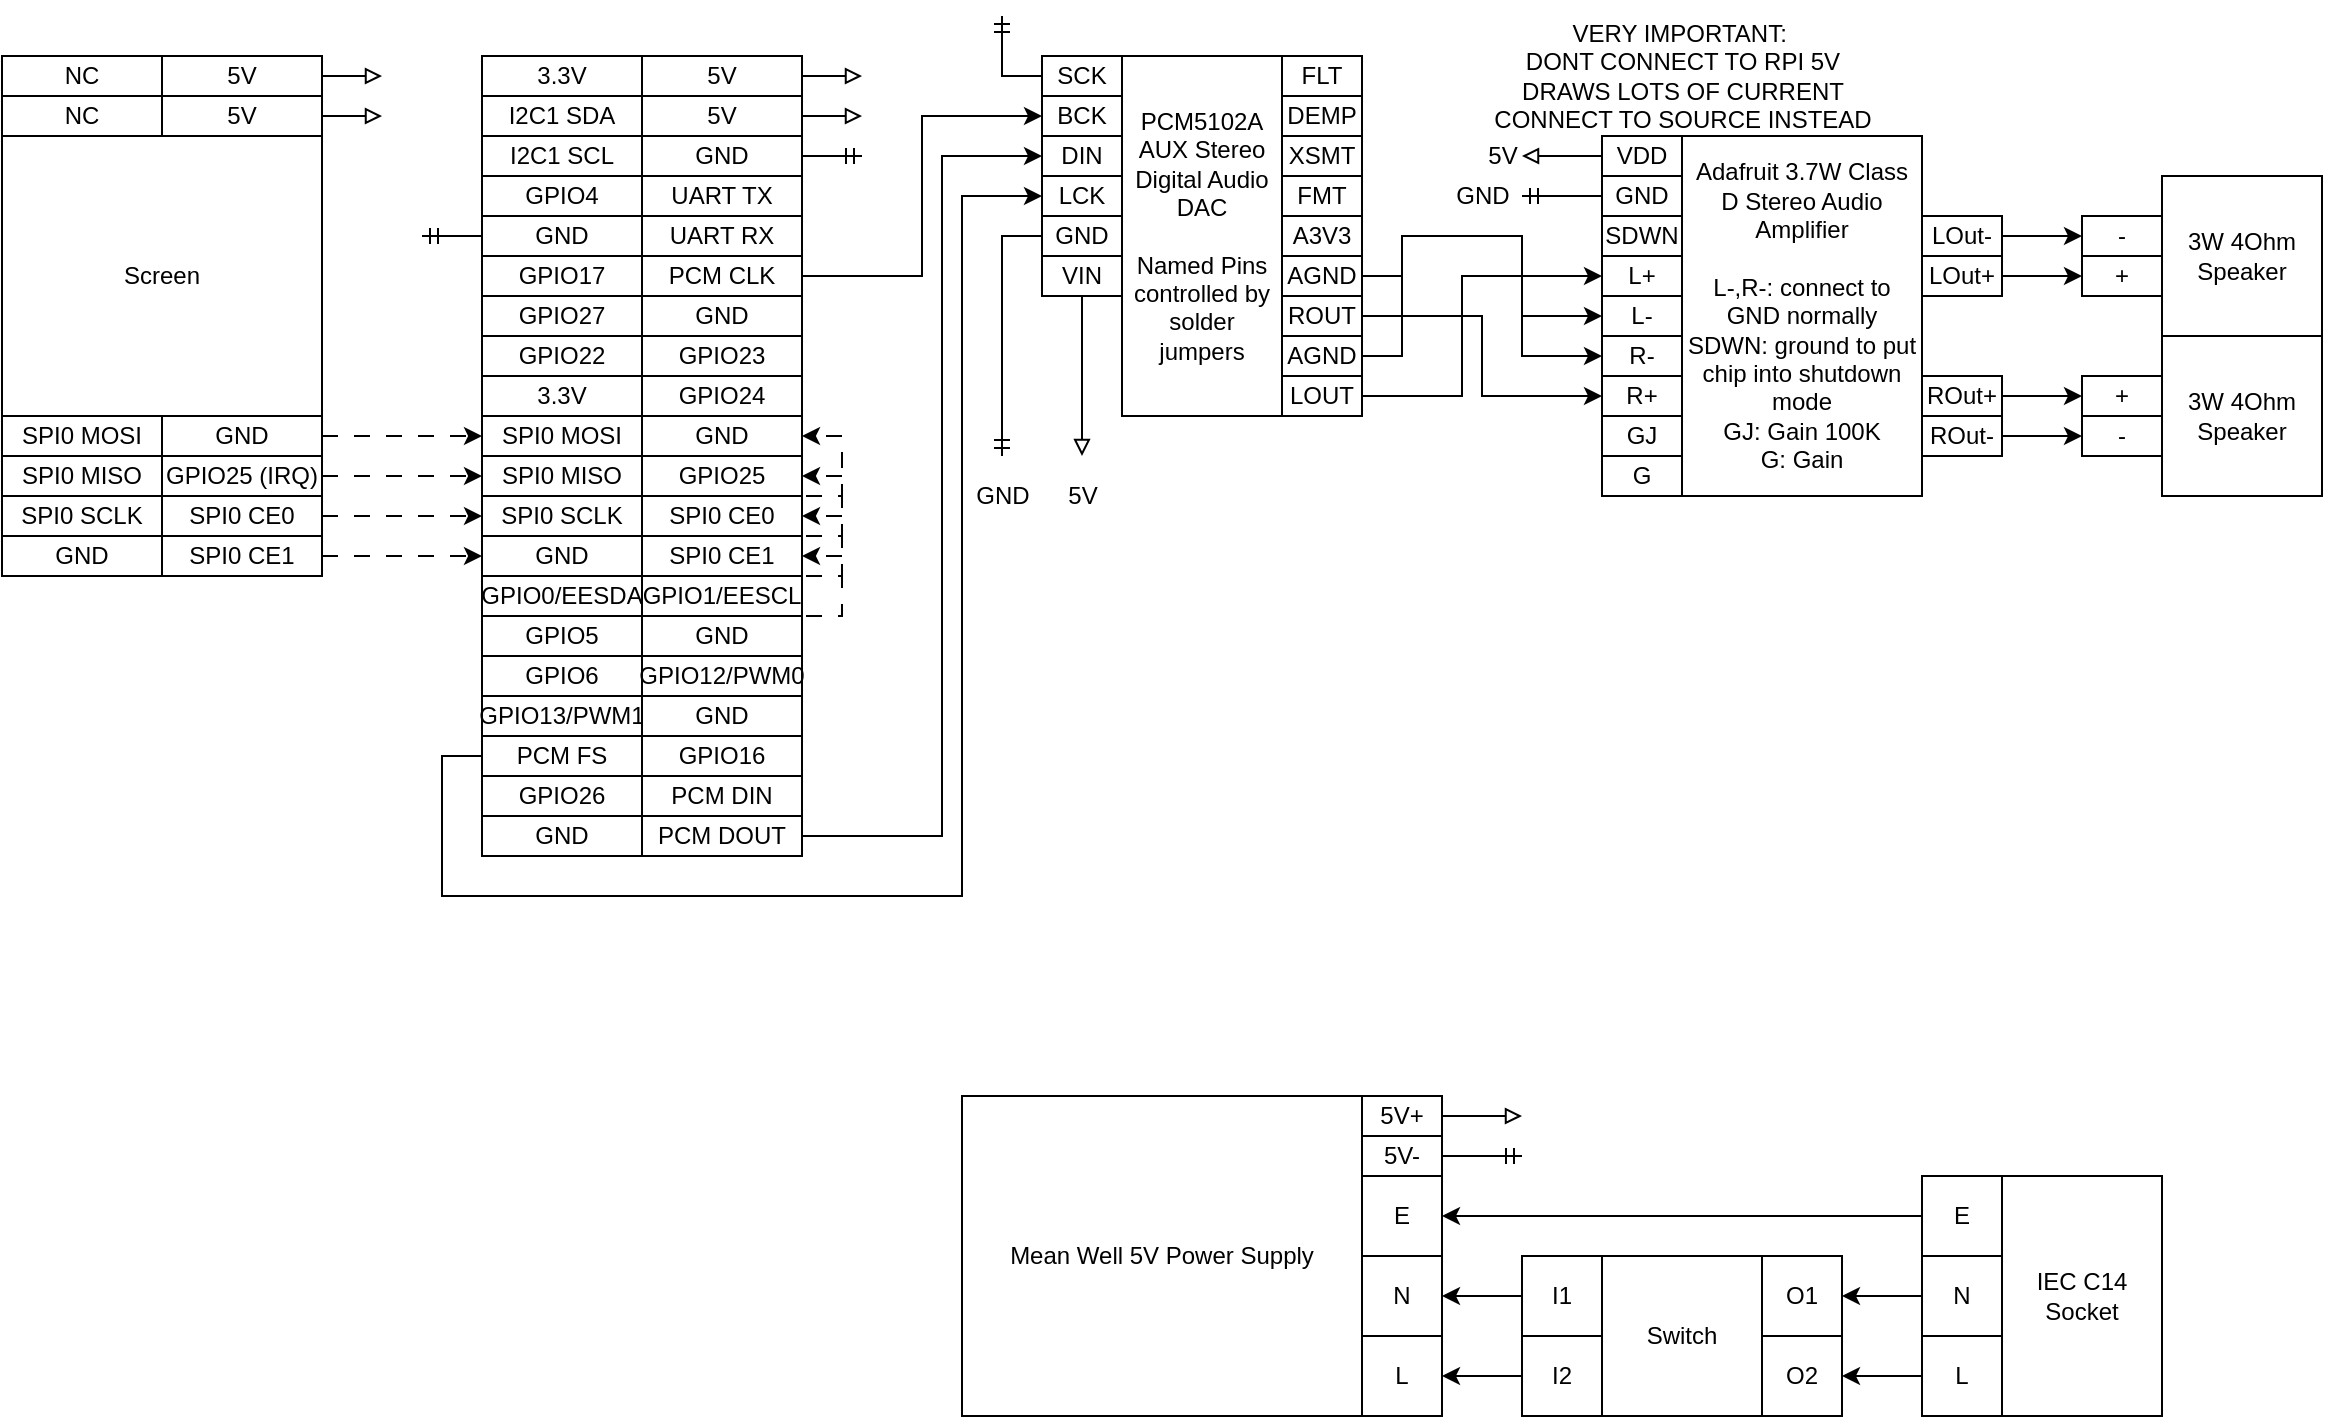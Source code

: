 <mxfile version="21.1.2" type="device" pages="2">
  <diagram name="Page-1" id="dv-ImXQaNlOPOEgyT08C">
    <mxGraphModel dx="1195" dy="703" grid="1" gridSize="10" guides="1" tooltips="1" connect="1" arrows="1" fold="1" page="1" pageScale="1" pageWidth="850" pageHeight="1100" math="0" shadow="0">
      <root>
        <mxCell id="0" />
        <mxCell id="1" parent="0" />
        <mxCell id="xGx8ktveZpSdJoxzawRI-20" style="edgeStyle=orthogonalEdgeStyle;rounded=0;orthogonalLoop=1;jettySize=auto;html=1;dashed=1;dashPattern=8 8;" edge="1" parent="1" source="6ugcNKIC8l5y5D7piKBi-21">
          <mxGeometry relative="1" as="geometry">
            <mxPoint x="480" y="410" as="targetPoint" />
          </mxGeometry>
        </mxCell>
        <mxCell id="xGx8ktveZpSdJoxzawRI-10" style="edgeStyle=orthogonalEdgeStyle;rounded=0;orthogonalLoop=1;jettySize=auto;html=1;entryX=0;entryY=0.5;entryDx=0;entryDy=0;dashed=1;dashPattern=8 8;" edge="1" parent="1" source="6ugcNKIC8l5y5D7piKBi-19" target="dw3mI__YUGYJ9zvB1GGK-19">
          <mxGeometry relative="1" as="geometry" />
        </mxCell>
        <mxCell id="xGx8ktveZpSdJoxzawRI-11" style="edgeStyle=orthogonalEdgeStyle;rounded=0;orthogonalLoop=1;jettySize=auto;html=1;entryX=0;entryY=0.5;entryDx=0;entryDy=0;dashed=1;dashPattern=8 8;" edge="1" parent="1" source="6ugcNKIC8l5y5D7piKBi-20" target="dw3mI__YUGYJ9zvB1GGK-22">
          <mxGeometry relative="1" as="geometry" />
        </mxCell>
        <mxCell id="xGx8ktveZpSdJoxzawRI-12" style="edgeStyle=orthogonalEdgeStyle;rounded=0;orthogonalLoop=1;jettySize=auto;html=1;dashed=1;dashPattern=8 8;" edge="1" parent="1" source="6ugcNKIC8l5y5D7piKBi-22" target="dw3mI__YUGYJ9zvB1GGK-36">
          <mxGeometry relative="1" as="geometry" />
        </mxCell>
        <mxCell id="dw3mI__YUGYJ9zvB1GGK-12" value="I2C1 SCL" style="rounded=0;whiteSpace=wrap;html=1;rotation=0;container=0;" parent="1" vertex="1">
          <mxGeometry x="480" y="200" width="80" height="20" as="geometry" />
        </mxCell>
        <mxCell id="dw3mI__YUGYJ9zvB1GGK-13" value="I2C1 SDA" style="rounded=0;whiteSpace=wrap;html=1;rotation=0;container=0;" parent="1" vertex="1">
          <mxGeometry x="480" y="180" width="80" height="20" as="geometry" />
        </mxCell>
        <mxCell id="dw3mI__YUGYJ9zvB1GGK-14" value="3.3V" style="rounded=0;whiteSpace=wrap;html=1;rotation=0;container=0;" parent="1" vertex="1">
          <mxGeometry x="480" y="160" width="80" height="20" as="geometry" />
        </mxCell>
        <mxCell id="dw3mI__YUGYJ9zvB1GGK-15" value="GPIO17" style="rounded=0;whiteSpace=wrap;html=1;rotation=0;container=0;" parent="1" vertex="1">
          <mxGeometry x="480" y="260" width="80" height="20" as="geometry" />
        </mxCell>
        <mxCell id="xGx8ktveZpSdJoxzawRI-29" style="edgeStyle=orthogonalEdgeStyle;rounded=0;orthogonalLoop=1;jettySize=auto;html=1;endArrow=ERmandOne;endFill=0;" edge="1" parent="1" source="dw3mI__YUGYJ9zvB1GGK-16">
          <mxGeometry relative="1" as="geometry">
            <mxPoint x="450" y="250" as="targetPoint" />
          </mxGeometry>
        </mxCell>
        <mxCell id="dw3mI__YUGYJ9zvB1GGK-16" value="GND" style="rounded=0;whiteSpace=wrap;html=1;rotation=0;container=0;" parent="1" vertex="1">
          <mxGeometry x="480" y="240" width="80" height="20" as="geometry" />
        </mxCell>
        <mxCell id="dw3mI__YUGYJ9zvB1GGK-17" value="GPIO4" style="rounded=0;whiteSpace=wrap;html=1;rotation=0;container=0;" parent="1" vertex="1">
          <mxGeometry x="480" y="220" width="80" height="20" as="geometry" />
        </mxCell>
        <mxCell id="dw3mI__YUGYJ9zvB1GGK-18" value="GPIO27" style="rounded=0;whiteSpace=wrap;html=1;rotation=0;container=0;" parent="1" vertex="1">
          <mxGeometry x="480" y="280" width="80" height="20" as="geometry" />
        </mxCell>
        <mxCell id="dw3mI__YUGYJ9zvB1GGK-19" value="SPI0 MOSI" style="rounded=0;whiteSpace=wrap;html=1;rotation=0;container=0;" parent="1" vertex="1">
          <mxGeometry x="480" y="340" width="80" height="20" as="geometry" />
        </mxCell>
        <mxCell id="dw3mI__YUGYJ9zvB1GGK-20" value="3.3V" style="rounded=0;whiteSpace=wrap;html=1;rotation=0;container=0;" parent="1" vertex="1">
          <mxGeometry x="480" y="320" width="80" height="20" as="geometry" />
        </mxCell>
        <mxCell id="dw3mI__YUGYJ9zvB1GGK-21" value="GPIO22" style="rounded=0;whiteSpace=wrap;html=1;rotation=0;container=0;" parent="1" vertex="1">
          <mxGeometry x="480" y="300" width="80" height="20" as="geometry" />
        </mxCell>
        <mxCell id="dw3mI__YUGYJ9zvB1GGK-22" value="SPI0 MISO" style="rounded=0;whiteSpace=wrap;html=1;rotation=0;container=0;" parent="1" vertex="1">
          <mxGeometry x="480" y="360" width="80" height="20" as="geometry" />
        </mxCell>
        <mxCell id="xGx8ktveZpSdJoxzawRI-28" style="edgeStyle=orthogonalEdgeStyle;rounded=0;orthogonalLoop=1;jettySize=auto;html=1;endArrow=ERmandOne;endFill=0;" edge="1" parent="1" source="dw3mI__YUGYJ9zvB1GGK-23">
          <mxGeometry relative="1" as="geometry">
            <mxPoint x="670.0" y="210" as="targetPoint" />
          </mxGeometry>
        </mxCell>
        <mxCell id="dw3mI__YUGYJ9zvB1GGK-23" value="GND" style="rounded=0;whiteSpace=wrap;html=1;rotation=0;container=0;" parent="1" vertex="1">
          <mxGeometry x="560" y="200" width="80" height="20" as="geometry" />
        </mxCell>
        <mxCell id="xGx8ktveZpSdJoxzawRI-27" style="edgeStyle=orthogonalEdgeStyle;rounded=0;orthogonalLoop=1;jettySize=auto;html=1;endArrow=block;endFill=0;" edge="1" parent="1" source="dw3mI__YUGYJ9zvB1GGK-24">
          <mxGeometry relative="1" as="geometry">
            <mxPoint x="670.0" y="190" as="targetPoint" />
          </mxGeometry>
        </mxCell>
        <mxCell id="dw3mI__YUGYJ9zvB1GGK-24" value="5V" style="rounded=0;whiteSpace=wrap;html=1;rotation=0;container=0;" parent="1" vertex="1">
          <mxGeometry x="560" y="180" width="80" height="20" as="geometry" />
        </mxCell>
        <mxCell id="xGx8ktveZpSdJoxzawRI-26" style="edgeStyle=orthogonalEdgeStyle;rounded=0;orthogonalLoop=1;jettySize=auto;html=1;endArrow=block;endFill=0;" edge="1" parent="1" source="dw3mI__YUGYJ9zvB1GGK-25">
          <mxGeometry relative="1" as="geometry">
            <mxPoint x="670.0" y="170" as="targetPoint" />
          </mxGeometry>
        </mxCell>
        <mxCell id="dw3mI__YUGYJ9zvB1GGK-25" value="5V" style="rounded=0;whiteSpace=wrap;html=1;rotation=0;container=0;" parent="1" vertex="1">
          <mxGeometry x="560" y="160" width="80" height="20" as="geometry" />
        </mxCell>
        <mxCell id="JXXWKitzSrHFqrhd6y1X-63" style="edgeStyle=orthogonalEdgeStyle;rounded=0;orthogonalLoop=1;jettySize=auto;html=1;entryX=0;entryY=0.5;entryDx=0;entryDy=0;" parent="1" source="dw3mI__YUGYJ9zvB1GGK-26" target="JXXWKitzSrHFqrhd6y1X-31" edge="1">
          <mxGeometry relative="1" as="geometry">
            <Array as="points">
              <mxPoint x="700" y="270" />
              <mxPoint x="700" y="190" />
            </Array>
          </mxGeometry>
        </mxCell>
        <mxCell id="dw3mI__YUGYJ9zvB1GGK-26" value="PCM CLK" style="rounded=0;whiteSpace=wrap;html=1;rotation=0;container=0;" parent="1" vertex="1">
          <mxGeometry x="560" y="260" width="80" height="20" as="geometry" />
        </mxCell>
        <mxCell id="dw3mI__YUGYJ9zvB1GGK-27" value="UART RX" style="rounded=0;whiteSpace=wrap;html=1;rotation=0;container=0;" parent="1" vertex="1">
          <mxGeometry x="560" y="240" width="80" height="20" as="geometry" />
        </mxCell>
        <mxCell id="dw3mI__YUGYJ9zvB1GGK-28" value="UART TX" style="rounded=0;whiteSpace=wrap;html=1;rotation=0;container=0;" parent="1" vertex="1">
          <mxGeometry x="560" y="220" width="80" height="20" as="geometry" />
        </mxCell>
        <mxCell id="dw3mI__YUGYJ9zvB1GGK-29" value="GND" style="rounded=0;whiteSpace=wrap;html=1;rotation=0;container=0;" parent="1" vertex="1">
          <mxGeometry x="560" y="280" width="80" height="20" as="geometry" />
        </mxCell>
        <mxCell id="dw3mI__YUGYJ9zvB1GGK-30" value="GND" style="rounded=0;whiteSpace=wrap;html=1;rotation=0;container=0;" parent="1" vertex="1">
          <mxGeometry x="560" y="340" width="80" height="20" as="geometry" />
        </mxCell>
        <mxCell id="dw3mI__YUGYJ9zvB1GGK-31" value="GPIO24" style="rounded=0;whiteSpace=wrap;html=1;rotation=0;container=0;" parent="1" vertex="1">
          <mxGeometry x="560" y="320" width="80" height="20" as="geometry" />
        </mxCell>
        <mxCell id="dw3mI__YUGYJ9zvB1GGK-32" value="GPIO23" style="rounded=0;whiteSpace=wrap;html=1;rotation=0;container=0;" parent="1" vertex="1">
          <mxGeometry x="560" y="300" width="80" height="20" as="geometry" />
        </mxCell>
        <mxCell id="dw3mI__YUGYJ9zvB1GGK-33" value="GPIO25" style="rounded=0;whiteSpace=wrap;html=1;rotation=0;container=0;" parent="1" vertex="1">
          <mxGeometry x="560" y="360" width="80" height="20" as="geometry" />
        </mxCell>
        <mxCell id="dw3mI__YUGYJ9zvB1GGK-34" value="GPIO0/EESDA" style="rounded=0;whiteSpace=wrap;html=1;rotation=0;container=0;" parent="1" vertex="1">
          <mxGeometry x="480" y="420" width="80" height="20" as="geometry" />
        </mxCell>
        <mxCell id="dw3mI__YUGYJ9zvB1GGK-35" value="GND" style="rounded=0;whiteSpace=wrap;html=1;rotation=0;container=0;" parent="1" vertex="1">
          <mxGeometry x="480" y="400" width="80" height="20" as="geometry" />
        </mxCell>
        <mxCell id="dw3mI__YUGYJ9zvB1GGK-36" value="SPI0 SCLK" style="rounded=0;whiteSpace=wrap;html=1;rotation=0;container=0;" parent="1" vertex="1">
          <mxGeometry x="480" y="380" width="80" height="20" as="geometry" />
        </mxCell>
        <mxCell id="dw3mI__YUGYJ9zvB1GGK-37" value="GPIO13/PWM1" style="rounded=0;whiteSpace=wrap;html=1;rotation=0;container=0;" parent="1" vertex="1">
          <mxGeometry x="480" y="480" width="80" height="20" as="geometry" />
        </mxCell>
        <mxCell id="dw3mI__YUGYJ9zvB1GGK-38" value="GPIO6" style="rounded=0;whiteSpace=wrap;html=1;rotation=0;container=0;" parent="1" vertex="1">
          <mxGeometry x="480" y="460" width="80" height="20" as="geometry" />
        </mxCell>
        <mxCell id="dw3mI__YUGYJ9zvB1GGK-39" value="GPIO5" style="rounded=0;whiteSpace=wrap;html=1;rotation=0;container=0;" parent="1" vertex="1">
          <mxGeometry x="480" y="440" width="80" height="20" as="geometry" />
        </mxCell>
        <mxCell id="JXXWKitzSrHFqrhd6y1X-62" style="edgeStyle=orthogonalEdgeStyle;rounded=0;orthogonalLoop=1;jettySize=auto;html=1;entryX=0;entryY=0.5;entryDx=0;entryDy=0;" parent="1" source="dw3mI__YUGYJ9zvB1GGK-40" target="JXXWKitzSrHFqrhd6y1X-35" edge="1">
          <mxGeometry relative="1" as="geometry">
            <Array as="points">
              <mxPoint x="460" y="510" />
              <mxPoint x="460" y="580" />
              <mxPoint x="720" y="580" />
              <mxPoint x="720" y="230" />
            </Array>
          </mxGeometry>
        </mxCell>
        <mxCell id="dw3mI__YUGYJ9zvB1GGK-40" value="PCM FS" style="rounded=0;whiteSpace=wrap;html=1;rotation=0;container=0;" parent="1" vertex="1">
          <mxGeometry x="480" y="500" width="80" height="20" as="geometry" />
        </mxCell>
        <mxCell id="dw3mI__YUGYJ9zvB1GGK-41" value="GND" style="rounded=0;whiteSpace=wrap;html=1;rotation=0;container=0;" parent="1" vertex="1">
          <mxGeometry x="480" y="540" width="80" height="20" as="geometry" />
        </mxCell>
        <mxCell id="dw3mI__YUGYJ9zvB1GGK-42" value="GPIO26" style="rounded=0;whiteSpace=wrap;html=1;rotation=0;container=0;" parent="1" vertex="1">
          <mxGeometry x="480" y="520" width="80" height="20" as="geometry" />
        </mxCell>
        <mxCell id="dw3mI__YUGYJ9zvB1GGK-43" value="GPIO1/EESCL" style="rounded=0;whiteSpace=wrap;html=1;rotation=0;container=0;" parent="1" vertex="1">
          <mxGeometry x="560" y="420" width="80" height="20" as="geometry" />
        </mxCell>
        <mxCell id="dw3mI__YUGYJ9zvB1GGK-44" value="SPI0 CE1" style="rounded=0;whiteSpace=wrap;html=1;rotation=0;container=0;" parent="1" vertex="1">
          <mxGeometry x="560" y="400" width="80" height="20" as="geometry" />
        </mxCell>
        <mxCell id="dw3mI__YUGYJ9zvB1GGK-45" value="SPI0 CE0" style="rounded=0;whiteSpace=wrap;html=1;rotation=0;container=0;" parent="1" vertex="1">
          <mxGeometry x="560" y="380" width="80" height="20" as="geometry" />
        </mxCell>
        <mxCell id="dw3mI__YUGYJ9zvB1GGK-46" value="GND" style="rounded=0;whiteSpace=wrap;html=1;rotation=0;container=0;" parent="1" vertex="1">
          <mxGeometry x="560" y="480" width="80" height="20" as="geometry" />
        </mxCell>
        <mxCell id="dw3mI__YUGYJ9zvB1GGK-47" value="GPIO12/PWM0" style="rounded=0;whiteSpace=wrap;html=1;rotation=0;container=0;" parent="1" vertex="1">
          <mxGeometry x="560" y="460" width="80" height="20" as="geometry" />
        </mxCell>
        <mxCell id="dw3mI__YUGYJ9zvB1GGK-48" value="GND" style="rounded=0;whiteSpace=wrap;html=1;rotation=0;container=0;" parent="1" vertex="1">
          <mxGeometry x="560" y="440" width="80" height="20" as="geometry" />
        </mxCell>
        <mxCell id="dw3mI__YUGYJ9zvB1GGK-49" value="GPIO16" style="rounded=0;whiteSpace=wrap;html=1;rotation=0;container=0;" parent="1" vertex="1">
          <mxGeometry x="560" y="500" width="80" height="20" as="geometry" />
        </mxCell>
        <mxCell id="JXXWKitzSrHFqrhd6y1X-61" style="edgeStyle=orthogonalEdgeStyle;rounded=0;orthogonalLoop=1;jettySize=auto;html=1;entryX=0;entryY=0.5;entryDx=0;entryDy=0;" parent="1" source="dw3mI__YUGYJ9zvB1GGK-50" target="JXXWKitzSrHFqrhd6y1X-30" edge="1">
          <mxGeometry relative="1" as="geometry">
            <Array as="points">
              <mxPoint x="710" y="550" />
              <mxPoint x="710" y="210" />
            </Array>
          </mxGeometry>
        </mxCell>
        <mxCell id="dw3mI__YUGYJ9zvB1GGK-50" value="PCM DOUT" style="rounded=0;whiteSpace=wrap;html=1;rotation=0;container=0;" parent="1" vertex="1">
          <mxGeometry x="560" y="540" width="80" height="20" as="geometry" />
        </mxCell>
        <mxCell id="dw3mI__YUGYJ9zvB1GGK-51" value="PCM DIN" style="rounded=0;whiteSpace=wrap;html=1;rotation=0;container=0;" parent="1" vertex="1">
          <mxGeometry x="560" y="520" width="80" height="20" as="geometry" />
        </mxCell>
        <mxCell id="dw3mI__YUGYJ9zvB1GGK-52" value="E" style="rounded=0;whiteSpace=wrap;html=1;rotation=0;container=0;" parent="1" vertex="1">
          <mxGeometry x="920" y="720" width="40" height="40" as="geometry" />
        </mxCell>
        <mxCell id="xGx8ktveZpSdJoxzawRI-1" style="edgeStyle=orthogonalEdgeStyle;rounded=0;orthogonalLoop=1;jettySize=auto;html=1;endArrow=ERmandOne;endFill=0;" edge="1" parent="1" source="dw3mI__YUGYJ9zvB1GGK-53">
          <mxGeometry relative="1" as="geometry">
            <mxPoint x="1000" y="710" as="targetPoint" />
          </mxGeometry>
        </mxCell>
        <mxCell id="dw3mI__YUGYJ9zvB1GGK-53" value="5V-" style="rounded=0;whiteSpace=wrap;html=1;rotation=0;container=0;" parent="1" vertex="1">
          <mxGeometry x="920" y="700" width="40" height="20" as="geometry" />
        </mxCell>
        <mxCell id="xGx8ktveZpSdJoxzawRI-2" style="edgeStyle=orthogonalEdgeStyle;rounded=0;orthogonalLoop=1;jettySize=auto;html=1;endArrow=block;endFill=0;" edge="1" parent="1" source="dw3mI__YUGYJ9zvB1GGK-54">
          <mxGeometry relative="1" as="geometry">
            <mxPoint x="1000" y="690" as="targetPoint" />
          </mxGeometry>
        </mxCell>
        <mxCell id="dw3mI__YUGYJ9zvB1GGK-54" value="5V+" style="rounded=0;whiteSpace=wrap;html=1;rotation=0;container=0;" parent="1" vertex="1">
          <mxGeometry x="920" y="680" width="40" height="20" as="geometry" />
        </mxCell>
        <mxCell id="dw3mI__YUGYJ9zvB1GGK-56" value="L" style="rounded=0;whiteSpace=wrap;html=1;rotation=0;container=0;" parent="1" vertex="1">
          <mxGeometry x="920" y="800" width="40" height="40" as="geometry" />
        </mxCell>
        <mxCell id="dw3mI__YUGYJ9zvB1GGK-57" value="N" style="rounded=0;whiteSpace=wrap;html=1;rotation=0;container=0;" parent="1" vertex="1">
          <mxGeometry x="920" y="760" width="40" height="40" as="geometry" />
        </mxCell>
        <mxCell id="dw3mI__YUGYJ9zvB1GGK-58" value="Mean Well 5V Power Supply" style="rounded=0;whiteSpace=wrap;html=1;" parent="1" vertex="1">
          <mxGeometry x="720" y="680" width="200" height="160" as="geometry" />
        </mxCell>
        <mxCell id="JXXWKitzSrHFqrhd6y1X-11" style="edgeStyle=orthogonalEdgeStyle;rounded=0;orthogonalLoop=1;jettySize=auto;html=1;" parent="1" source="dw3mI__YUGYJ9zvB1GGK-59" target="dw3mI__YUGYJ9zvB1GGK-52" edge="1">
          <mxGeometry relative="1" as="geometry" />
        </mxCell>
        <mxCell id="dw3mI__YUGYJ9zvB1GGK-59" value="E" style="rounded=0;whiteSpace=wrap;html=1;rotation=0;container=0;" parent="1" vertex="1">
          <mxGeometry x="1200" y="720" width="40" height="40" as="geometry" />
        </mxCell>
        <mxCell id="JXXWKitzSrHFqrhd6y1X-8" style="edgeStyle=orthogonalEdgeStyle;rounded=0;orthogonalLoop=1;jettySize=auto;html=1;" parent="1" source="dw3mI__YUGYJ9zvB1GGK-60" target="JXXWKitzSrHFqrhd6y1X-2" edge="1">
          <mxGeometry relative="1" as="geometry" />
        </mxCell>
        <mxCell id="dw3mI__YUGYJ9zvB1GGK-60" value="L" style="rounded=0;whiteSpace=wrap;html=1;rotation=0;container=0;" parent="1" vertex="1">
          <mxGeometry x="1200" y="800" width="40" height="40" as="geometry" />
        </mxCell>
        <mxCell id="JXXWKitzSrHFqrhd6y1X-7" style="edgeStyle=orthogonalEdgeStyle;rounded=0;orthogonalLoop=1;jettySize=auto;html=1;" parent="1" source="dw3mI__YUGYJ9zvB1GGK-61" target="JXXWKitzSrHFqrhd6y1X-1" edge="1">
          <mxGeometry relative="1" as="geometry" />
        </mxCell>
        <mxCell id="dw3mI__YUGYJ9zvB1GGK-61" value="N" style="rounded=0;whiteSpace=wrap;html=1;rotation=0;container=0;" parent="1" vertex="1">
          <mxGeometry x="1200" y="760" width="40" height="40" as="geometry" />
        </mxCell>
        <mxCell id="JXXWKitzSrHFqrhd6y1X-1" value="O1" style="rounded=0;whiteSpace=wrap;html=1;rotation=0;container=0;" parent="1" vertex="1">
          <mxGeometry x="1120" y="760" width="40" height="40" as="geometry" />
        </mxCell>
        <mxCell id="JXXWKitzSrHFqrhd6y1X-2" value="O2" style="rounded=0;whiteSpace=wrap;html=1;rotation=0;container=0;" parent="1" vertex="1">
          <mxGeometry x="1120" y="800" width="40" height="40" as="geometry" />
        </mxCell>
        <mxCell id="JXXWKitzSrHFqrhd6y1X-10" style="edgeStyle=orthogonalEdgeStyle;rounded=0;orthogonalLoop=1;jettySize=auto;html=1;" parent="1" source="JXXWKitzSrHFqrhd6y1X-3" target="dw3mI__YUGYJ9zvB1GGK-57" edge="1">
          <mxGeometry relative="1" as="geometry" />
        </mxCell>
        <mxCell id="JXXWKitzSrHFqrhd6y1X-3" value="I1" style="rounded=0;whiteSpace=wrap;html=1;rotation=0;container=0;" parent="1" vertex="1">
          <mxGeometry x="1000" y="760" width="40" height="40" as="geometry" />
        </mxCell>
        <mxCell id="JXXWKitzSrHFqrhd6y1X-9" style="edgeStyle=orthogonalEdgeStyle;rounded=0;orthogonalLoop=1;jettySize=auto;html=1;" parent="1" source="JXXWKitzSrHFqrhd6y1X-4" target="dw3mI__YUGYJ9zvB1GGK-56" edge="1">
          <mxGeometry relative="1" as="geometry" />
        </mxCell>
        <mxCell id="JXXWKitzSrHFqrhd6y1X-4" value="I2" style="rounded=0;whiteSpace=wrap;html=1;rotation=0;container=0;" parent="1" vertex="1">
          <mxGeometry x="1000" y="800" width="40" height="40" as="geometry" />
        </mxCell>
        <mxCell id="JXXWKitzSrHFqrhd6y1X-5" value="Switch" style="rounded=0;whiteSpace=wrap;html=1;" parent="1" vertex="1">
          <mxGeometry x="1040" y="760" width="80" height="80" as="geometry" />
        </mxCell>
        <mxCell id="JXXWKitzSrHFqrhd6y1X-6" value="IEC C14 Socket" style="rounded=0;whiteSpace=wrap;html=1;" parent="1" vertex="1">
          <mxGeometry x="1240" y="720" width="80" height="120" as="geometry" />
        </mxCell>
        <mxCell id="JXXWKitzSrHFqrhd6y1X-14" value="Adafruit 3.7W Class D Stereo Audio Amplifier&lt;br&gt;&lt;br&gt;L-,R-: connect to GND normally&lt;br&gt;SDWN: ground to put chip into shutdown mode&lt;br&gt;GJ: Gain 100K&lt;br&gt;G: Gain" style="rounded=0;whiteSpace=wrap;html=1;" parent="1" vertex="1">
          <mxGeometry x="1080" y="200" width="120" height="180" as="geometry" />
        </mxCell>
        <mxCell id="JXXWKitzSrHFqrhd6y1X-15" value="SDWN" style="rounded=0;whiteSpace=wrap;html=1;rotation=0;container=0;" parent="1" vertex="1">
          <mxGeometry x="1040" y="240" width="40" height="20" as="geometry" />
        </mxCell>
        <mxCell id="6aEAH4NCeJ9--XN21m6a-1" style="edgeStyle=orthogonalEdgeStyle;rounded=0;orthogonalLoop=1;jettySize=auto;html=1;endArrow=ERmandOne;endFill=0;" parent="1" source="JXXWKitzSrHFqrhd6y1X-16" edge="1">
          <mxGeometry relative="1" as="geometry">
            <mxPoint x="1000" y="230" as="targetPoint" />
          </mxGeometry>
        </mxCell>
        <mxCell id="JXXWKitzSrHFqrhd6y1X-16" value="GND" style="rounded=0;whiteSpace=wrap;html=1;rotation=0;container=0;" parent="1" vertex="1">
          <mxGeometry x="1040" y="220" width="40" height="20" as="geometry" />
        </mxCell>
        <mxCell id="Lzwfl8_aDpsLTptWoJjH-3" style="edgeStyle=orthogonalEdgeStyle;rounded=0;orthogonalLoop=1;jettySize=auto;html=1;endArrow=block;endFill=0;" parent="1" source="JXXWKitzSrHFqrhd6y1X-17" edge="1">
          <mxGeometry relative="1" as="geometry">
            <mxPoint x="1000" y="210" as="targetPoint" />
          </mxGeometry>
        </mxCell>
        <mxCell id="JXXWKitzSrHFqrhd6y1X-17" value="VDD" style="rounded=0;whiteSpace=wrap;html=1;rotation=0;container=0;" parent="1" vertex="1">
          <mxGeometry x="1040" y="200" width="40" height="20" as="geometry" />
        </mxCell>
        <mxCell id="JXXWKitzSrHFqrhd6y1X-18" value="R-" style="rounded=0;whiteSpace=wrap;html=1;rotation=0;container=0;" parent="1" vertex="1">
          <mxGeometry x="1040" y="300" width="40" height="20" as="geometry" />
        </mxCell>
        <mxCell id="JXXWKitzSrHFqrhd6y1X-19" value="L-" style="rounded=0;whiteSpace=wrap;html=1;rotation=0;container=0;" parent="1" vertex="1">
          <mxGeometry x="1040" y="280" width="40" height="20" as="geometry" />
        </mxCell>
        <mxCell id="JXXWKitzSrHFqrhd6y1X-20" value="L+" style="rounded=0;whiteSpace=wrap;html=1;rotation=0;container=0;" parent="1" vertex="1">
          <mxGeometry x="1040" y="260" width="40" height="20" as="geometry" />
        </mxCell>
        <mxCell id="JXXWKitzSrHFqrhd6y1X-21" value="R+" style="rounded=0;whiteSpace=wrap;html=1;rotation=0;container=0;" parent="1" vertex="1">
          <mxGeometry x="1040" y="320" width="40" height="20" as="geometry" />
        </mxCell>
        <mxCell id="JXXWKitzSrHFqrhd6y1X-23" value="G" style="rounded=0;whiteSpace=wrap;html=1;rotation=0;container=0;" parent="1" vertex="1">
          <mxGeometry x="1040" y="360" width="40" height="20" as="geometry" />
        </mxCell>
        <mxCell id="JXXWKitzSrHFqrhd6y1X-24" value="GJ" style="rounded=0;whiteSpace=wrap;html=1;rotation=0;container=0;" parent="1" vertex="1">
          <mxGeometry x="1040" y="340" width="40" height="20" as="geometry" />
        </mxCell>
        <mxCell id="JXXWKitzSrHFqrhd6y1X-59" style="edgeStyle=orthogonalEdgeStyle;rounded=0;orthogonalLoop=1;jettySize=auto;html=1;" parent="1" source="JXXWKitzSrHFqrhd6y1X-25" target="JXXWKitzSrHFqrhd6y1X-51" edge="1">
          <mxGeometry relative="1" as="geometry" />
        </mxCell>
        <mxCell id="JXXWKitzSrHFqrhd6y1X-25" value="LOut+" style="rounded=0;whiteSpace=wrap;html=1;rotation=0;container=0;" parent="1" vertex="1">
          <mxGeometry x="1200" y="260" width="40" height="20" as="geometry" />
        </mxCell>
        <mxCell id="JXXWKitzSrHFqrhd6y1X-58" style="edgeStyle=orthogonalEdgeStyle;rounded=0;orthogonalLoop=1;jettySize=auto;html=1;" parent="1" source="JXXWKitzSrHFqrhd6y1X-26" target="JXXWKitzSrHFqrhd6y1X-52" edge="1">
          <mxGeometry relative="1" as="geometry" />
        </mxCell>
        <mxCell id="JXXWKitzSrHFqrhd6y1X-26" value="LOut-" style="rounded=0;whiteSpace=wrap;html=1;rotation=0;container=0;" parent="1" vertex="1">
          <mxGeometry x="1200" y="240" width="40" height="20" as="geometry" />
        </mxCell>
        <mxCell id="JXXWKitzSrHFqrhd6y1X-57" style="edgeStyle=orthogonalEdgeStyle;rounded=0;orthogonalLoop=1;jettySize=auto;html=1;entryX=0;entryY=0.5;entryDx=0;entryDy=0;" parent="1" source="JXXWKitzSrHFqrhd6y1X-27" target="JXXWKitzSrHFqrhd6y1X-54" edge="1">
          <mxGeometry relative="1" as="geometry" />
        </mxCell>
        <mxCell id="JXXWKitzSrHFqrhd6y1X-27" value="ROut-" style="rounded=0;whiteSpace=wrap;html=1;rotation=0;container=0;" parent="1" vertex="1">
          <mxGeometry x="1200" y="340" width="40" height="20" as="geometry" />
        </mxCell>
        <mxCell id="JXXWKitzSrHFqrhd6y1X-56" style="edgeStyle=orthogonalEdgeStyle;rounded=0;orthogonalLoop=1;jettySize=auto;html=1;entryX=0;entryY=0.5;entryDx=0;entryDy=0;" parent="1" source="JXXWKitzSrHFqrhd6y1X-28" target="JXXWKitzSrHFqrhd6y1X-55" edge="1">
          <mxGeometry relative="1" as="geometry" />
        </mxCell>
        <mxCell id="JXXWKitzSrHFqrhd6y1X-28" value="ROut+" style="rounded=0;whiteSpace=wrap;html=1;rotation=0;container=0;" parent="1" vertex="1">
          <mxGeometry x="1200" y="320" width="40" height="20" as="geometry" />
        </mxCell>
        <mxCell id="JXXWKitzSrHFqrhd6y1X-29" value="PCM5102A AUX Stereo Digital Audio DAC&lt;br&gt;&lt;br&gt;Named Pins controlled by solder jumpers" style="rounded=0;whiteSpace=wrap;html=1;" parent="1" vertex="1">
          <mxGeometry x="800" y="160" width="80" height="180" as="geometry" />
        </mxCell>
        <mxCell id="JXXWKitzSrHFqrhd6y1X-30" value="DIN" style="rounded=0;whiteSpace=wrap;html=1;rotation=0;container=0;" parent="1" vertex="1">
          <mxGeometry x="760" y="200" width="40" height="20" as="geometry" />
        </mxCell>
        <mxCell id="JXXWKitzSrHFqrhd6y1X-31" value="BCK" style="rounded=0;whiteSpace=wrap;html=1;rotation=0;container=0;" parent="1" vertex="1">
          <mxGeometry x="760" y="180" width="40" height="20" as="geometry" />
        </mxCell>
        <mxCell id="xGx8ktveZpSdJoxzawRI-13" style="edgeStyle=orthogonalEdgeStyle;rounded=0;orthogonalLoop=1;jettySize=auto;html=1;endArrow=ERmandOne;endFill=0;" edge="1" parent="1" source="JXXWKitzSrHFqrhd6y1X-32">
          <mxGeometry relative="1" as="geometry">
            <mxPoint x="740" y="140" as="targetPoint" />
          </mxGeometry>
        </mxCell>
        <mxCell id="JXXWKitzSrHFqrhd6y1X-32" value="SCK" style="rounded=0;whiteSpace=wrap;html=1;rotation=0;container=0;" parent="1" vertex="1">
          <mxGeometry x="760" y="160" width="40" height="20" as="geometry" />
        </mxCell>
        <mxCell id="Lzwfl8_aDpsLTptWoJjH-1" style="edgeStyle=orthogonalEdgeStyle;rounded=0;orthogonalLoop=1;jettySize=auto;html=1;endArrow=block;endFill=0;" parent="1" source="JXXWKitzSrHFqrhd6y1X-33" edge="1">
          <mxGeometry relative="1" as="geometry">
            <mxPoint x="780" y="360" as="targetPoint" />
          </mxGeometry>
        </mxCell>
        <mxCell id="JXXWKitzSrHFqrhd6y1X-33" value="VIN" style="rounded=0;whiteSpace=wrap;html=1;rotation=0;container=0;" parent="1" vertex="1">
          <mxGeometry x="760" y="260" width="40" height="20" as="geometry" />
        </mxCell>
        <mxCell id="6aEAH4NCeJ9--XN21m6a-3" style="edgeStyle=orthogonalEdgeStyle;rounded=0;orthogonalLoop=1;jettySize=auto;html=1;endArrow=ERmandOne;endFill=0;" parent="1" source="JXXWKitzSrHFqrhd6y1X-34" edge="1">
          <mxGeometry relative="1" as="geometry">
            <mxPoint x="740" y="360" as="targetPoint" />
          </mxGeometry>
        </mxCell>
        <mxCell id="JXXWKitzSrHFqrhd6y1X-34" value="GND" style="rounded=0;whiteSpace=wrap;html=1;rotation=0;container=0;" parent="1" vertex="1">
          <mxGeometry x="760" y="240" width="40" height="20" as="geometry" />
        </mxCell>
        <mxCell id="JXXWKitzSrHFqrhd6y1X-35" value="LCK" style="rounded=0;whiteSpace=wrap;html=1;rotation=0;container=0;" parent="1" vertex="1">
          <mxGeometry x="760" y="220" width="40" height="20" as="geometry" />
        </mxCell>
        <mxCell id="JXXWKitzSrHFqrhd6y1X-36" value="FLT" style="rounded=0;whiteSpace=wrap;html=1;rotation=0;container=0;" parent="1" vertex="1">
          <mxGeometry x="880" y="160" width="40" height="20" as="geometry" />
        </mxCell>
        <mxCell id="JXXWKitzSrHFqrhd6y1X-37" value="FMT" style="rounded=0;whiteSpace=wrap;html=1;rotation=0;container=0;" parent="1" vertex="1">
          <mxGeometry x="880" y="220" width="40" height="20" as="geometry" />
        </mxCell>
        <mxCell id="JXXWKitzSrHFqrhd6y1X-38" value="XSMT" style="rounded=0;whiteSpace=wrap;html=1;rotation=0;container=0;" parent="1" vertex="1">
          <mxGeometry x="880" y="200" width="40" height="20" as="geometry" />
        </mxCell>
        <mxCell id="JXXWKitzSrHFqrhd6y1X-39" value="DEMP" style="rounded=0;whiteSpace=wrap;html=1;rotation=0;container=0;" parent="1" vertex="1">
          <mxGeometry x="880" y="180" width="40" height="20" as="geometry" />
        </mxCell>
        <mxCell id="JXXWKitzSrHFqrhd6y1X-40" value="A3V3" style="rounded=0;whiteSpace=wrap;html=1;rotation=0;container=0;" parent="1" vertex="1">
          <mxGeometry x="880" y="240" width="40" height="20" as="geometry" />
        </mxCell>
        <mxCell id="JXXWKitzSrHFqrhd6y1X-47" style="edgeStyle=orthogonalEdgeStyle;rounded=0;orthogonalLoop=1;jettySize=auto;html=1;entryX=0;entryY=0.5;entryDx=0;entryDy=0;" parent="1" source="JXXWKitzSrHFqrhd6y1X-41" target="JXXWKitzSrHFqrhd6y1X-19" edge="1">
          <mxGeometry relative="1" as="geometry">
            <Array as="points">
              <mxPoint x="940" y="310" />
              <mxPoint x="940" y="250" />
              <mxPoint x="1000" y="250" />
              <mxPoint x="1000" y="290" />
            </Array>
          </mxGeometry>
        </mxCell>
        <mxCell id="JXXWKitzSrHFqrhd6y1X-41" value="AGND" style="rounded=0;whiteSpace=wrap;html=1;rotation=0;container=0;" parent="1" vertex="1">
          <mxGeometry x="880" y="300" width="40" height="20" as="geometry" />
        </mxCell>
        <mxCell id="JXXWKitzSrHFqrhd6y1X-45" style="edgeStyle=orthogonalEdgeStyle;rounded=0;orthogonalLoop=1;jettySize=auto;html=1;" parent="1" source="JXXWKitzSrHFqrhd6y1X-42" target="JXXWKitzSrHFqrhd6y1X-21" edge="1">
          <mxGeometry relative="1" as="geometry">
            <Array as="points">
              <mxPoint x="980" y="290" />
              <mxPoint x="980" y="330" />
            </Array>
          </mxGeometry>
        </mxCell>
        <mxCell id="JXXWKitzSrHFqrhd6y1X-42" value="ROUT" style="rounded=0;whiteSpace=wrap;html=1;rotation=0;container=0;" parent="1" vertex="1">
          <mxGeometry x="880" y="280" width="40" height="20" as="geometry" />
        </mxCell>
        <mxCell id="JXXWKitzSrHFqrhd6y1X-48" style="edgeStyle=orthogonalEdgeStyle;rounded=0;orthogonalLoop=1;jettySize=auto;html=1;entryX=0;entryY=0.5;entryDx=0;entryDy=0;" parent="1" source="JXXWKitzSrHFqrhd6y1X-43" target="JXXWKitzSrHFqrhd6y1X-18" edge="1">
          <mxGeometry relative="1" as="geometry">
            <Array as="points">
              <mxPoint x="940" y="270" />
              <mxPoint x="940" y="250" />
              <mxPoint x="1000" y="250" />
              <mxPoint x="1000" y="310" />
            </Array>
          </mxGeometry>
        </mxCell>
        <mxCell id="JXXWKitzSrHFqrhd6y1X-43" value="AGND" style="rounded=0;whiteSpace=wrap;html=1;rotation=0;container=0;" parent="1" vertex="1">
          <mxGeometry x="880" y="260" width="40" height="20" as="geometry" />
        </mxCell>
        <mxCell id="JXXWKitzSrHFqrhd6y1X-46" style="edgeStyle=orthogonalEdgeStyle;rounded=0;orthogonalLoop=1;jettySize=auto;html=1;entryX=0;entryY=0.5;entryDx=0;entryDy=0;" parent="1" source="JXXWKitzSrHFqrhd6y1X-44" target="JXXWKitzSrHFqrhd6y1X-20" edge="1">
          <mxGeometry relative="1" as="geometry">
            <Array as="points">
              <mxPoint x="970" y="330" />
              <mxPoint x="970" y="270" />
            </Array>
          </mxGeometry>
        </mxCell>
        <mxCell id="JXXWKitzSrHFqrhd6y1X-44" value="LOUT" style="rounded=0;whiteSpace=wrap;html=1;rotation=0;container=0;" parent="1" vertex="1">
          <mxGeometry x="880" y="320" width="40" height="20" as="geometry" />
        </mxCell>
        <mxCell id="JXXWKitzSrHFqrhd6y1X-49" value="3W 4Ohm Speaker" style="rounded=0;whiteSpace=wrap;html=1;" parent="1" vertex="1">
          <mxGeometry x="1320" y="220" width="80" height="80" as="geometry" />
        </mxCell>
        <mxCell id="JXXWKitzSrHFqrhd6y1X-50" value="3W 4Ohm Speaker" style="rounded=0;whiteSpace=wrap;html=1;" parent="1" vertex="1">
          <mxGeometry x="1320" y="300" width="80" height="80" as="geometry" />
        </mxCell>
        <mxCell id="JXXWKitzSrHFqrhd6y1X-51" value="+" style="rounded=0;whiteSpace=wrap;html=1;rotation=0;container=0;" parent="1" vertex="1">
          <mxGeometry x="1280" y="260" width="40" height="20" as="geometry" />
        </mxCell>
        <mxCell id="JXXWKitzSrHFqrhd6y1X-52" value="-" style="rounded=0;whiteSpace=wrap;html=1;rotation=0;container=0;" parent="1" vertex="1">
          <mxGeometry x="1280" y="240" width="40" height="20" as="geometry" />
        </mxCell>
        <mxCell id="JXXWKitzSrHFqrhd6y1X-54" value="-" style="rounded=0;whiteSpace=wrap;html=1;rotation=0;container=0;" parent="1" vertex="1">
          <mxGeometry x="1280" y="340" width="40" height="20" as="geometry" />
        </mxCell>
        <mxCell id="JXXWKitzSrHFqrhd6y1X-55" value="+" style="rounded=0;whiteSpace=wrap;html=1;rotation=0;container=0;" parent="1" vertex="1">
          <mxGeometry x="1280" y="320" width="40" height="20" as="geometry" />
        </mxCell>
        <mxCell id="6ugcNKIC8l5y5D7piKBi-1" value="Screen" style="rounded=0;whiteSpace=wrap;html=1;" parent="1" vertex="1">
          <mxGeometry x="240" y="200" width="160" height="140" as="geometry" />
        </mxCell>
        <mxCell id="6ugcNKIC8l5y5D7piKBi-11" value="NC" style="rounded=0;whiteSpace=wrap;html=1;rotation=0;container=0;" parent="1" vertex="1">
          <mxGeometry x="240" y="180" width="80" height="20" as="geometry" />
        </mxCell>
        <mxCell id="6ugcNKIC8l5y5D7piKBi-12" value="NC" style="rounded=0;whiteSpace=wrap;html=1;rotation=0;container=0;" parent="1" vertex="1">
          <mxGeometry x="240" y="160" width="80" height="20" as="geometry" />
        </mxCell>
        <mxCell id="xGx8ktveZpSdJoxzawRI-4" style="edgeStyle=orthogonalEdgeStyle;rounded=0;orthogonalLoop=1;jettySize=auto;html=1;endArrow=block;endFill=0;" edge="1" parent="1" source="6ugcNKIC8l5y5D7piKBi-13">
          <mxGeometry relative="1" as="geometry">
            <mxPoint x="430" y="190" as="targetPoint" />
          </mxGeometry>
        </mxCell>
        <mxCell id="6ugcNKIC8l5y5D7piKBi-13" value="5V" style="rounded=0;whiteSpace=wrap;html=1;rotation=0;container=0;" parent="1" vertex="1">
          <mxGeometry x="320" y="180" width="80" height="20" as="geometry" />
        </mxCell>
        <mxCell id="xGx8ktveZpSdJoxzawRI-3" style="edgeStyle=orthogonalEdgeStyle;rounded=0;orthogonalLoop=1;jettySize=auto;html=1;endArrow=block;endFill=0;" edge="1" parent="1" source="6ugcNKIC8l5y5D7piKBi-14">
          <mxGeometry relative="1" as="geometry">
            <mxPoint x="430" y="170" as="targetPoint" />
          </mxGeometry>
        </mxCell>
        <mxCell id="6ugcNKIC8l5y5D7piKBi-14" value="5V" style="rounded=0;whiteSpace=wrap;html=1;rotation=0;container=0;" parent="1" vertex="1">
          <mxGeometry x="320" y="160" width="80" height="20" as="geometry" />
        </mxCell>
        <mxCell id="xGx8ktveZpSdJoxzawRI-21" style="edgeStyle=orthogonalEdgeStyle;rounded=0;orthogonalLoop=1;jettySize=auto;html=1;entryX=1;entryY=0.5;entryDx=0;entryDy=0;dashed=1;dashPattern=8 8;" edge="1" parent="1" source="6ugcNKIC8l5y5D7piKBi-15" target="dw3mI__YUGYJ9zvB1GGK-30">
          <mxGeometry relative="1" as="geometry" />
        </mxCell>
        <mxCell id="6ugcNKIC8l5y5D7piKBi-15" value="GND" style="rounded=0;whiteSpace=wrap;html=1;rotation=0;container=0;" parent="1" vertex="1">
          <mxGeometry x="320" y="340" width="80" height="20" as="geometry" />
        </mxCell>
        <mxCell id="xGx8ktveZpSdJoxzawRI-7" style="edgeStyle=orthogonalEdgeStyle;rounded=0;orthogonalLoop=1;jettySize=auto;html=1;entryX=1;entryY=0.5;entryDx=0;entryDy=0;dashed=1;dashPattern=8 8;" edge="1" parent="1" source="6ugcNKIC8l5y5D7piKBi-16" target="dw3mI__YUGYJ9zvB1GGK-33">
          <mxGeometry relative="1" as="geometry" />
        </mxCell>
        <mxCell id="6ugcNKIC8l5y5D7piKBi-16" value="GPIO25 (IRQ)" style="rounded=0;whiteSpace=wrap;html=1;rotation=0;container=0;" parent="1" vertex="1">
          <mxGeometry x="320" y="360" width="80" height="20" as="geometry" />
        </mxCell>
        <mxCell id="xGx8ktveZpSdJoxzawRI-9" style="edgeStyle=orthogonalEdgeStyle;rounded=0;orthogonalLoop=1;jettySize=auto;html=1;entryX=1;entryY=0.5;entryDx=0;entryDy=0;dashed=1;dashPattern=8 8;" edge="1" parent="1" source="6ugcNKIC8l5y5D7piKBi-17" target="dw3mI__YUGYJ9zvB1GGK-44">
          <mxGeometry relative="1" as="geometry" />
        </mxCell>
        <mxCell id="6ugcNKIC8l5y5D7piKBi-17" value="SPI0 CE1" style="rounded=0;whiteSpace=wrap;html=1;rotation=0;container=0;" parent="1" vertex="1">
          <mxGeometry x="320" y="400" width="80" height="20" as="geometry" />
        </mxCell>
        <mxCell id="xGx8ktveZpSdJoxzawRI-8" style="edgeStyle=orthogonalEdgeStyle;rounded=0;orthogonalLoop=1;jettySize=auto;html=1;entryX=1;entryY=0.5;entryDx=0;entryDy=0;dashed=1;dashPattern=8 8;" edge="1" parent="1" source="6ugcNKIC8l5y5D7piKBi-18" target="dw3mI__YUGYJ9zvB1GGK-45">
          <mxGeometry relative="1" as="geometry" />
        </mxCell>
        <mxCell id="6ugcNKIC8l5y5D7piKBi-18" value="SPI0 CE0" style="rounded=0;whiteSpace=wrap;html=1;rotation=0;container=0;" parent="1" vertex="1">
          <mxGeometry x="320" y="380" width="80" height="20" as="geometry" />
        </mxCell>
        <mxCell id="6ugcNKIC8l5y5D7piKBi-19" value="SPI0 MOSI" style="rounded=0;whiteSpace=wrap;html=1;rotation=0;container=0;" parent="1" vertex="1">
          <mxGeometry x="240" y="340" width="80" height="20" as="geometry" />
        </mxCell>
        <mxCell id="6ugcNKIC8l5y5D7piKBi-20" value="SPI0 MISO" style="rounded=0;whiteSpace=wrap;html=1;rotation=0;container=0;" parent="1" vertex="1">
          <mxGeometry x="240" y="360" width="80" height="20" as="geometry" />
        </mxCell>
        <mxCell id="6ugcNKIC8l5y5D7piKBi-21" value="GND" style="rounded=0;whiteSpace=wrap;html=1;rotation=0;container=0;" parent="1" vertex="1">
          <mxGeometry x="240" y="400" width="80" height="20" as="geometry" />
        </mxCell>
        <mxCell id="6ugcNKIC8l5y5D7piKBi-22" value="SPI0 SCLK" style="rounded=0;whiteSpace=wrap;html=1;rotation=0;container=0;" parent="1" vertex="1">
          <mxGeometry x="240" y="380" width="80" height="20" as="geometry" />
        </mxCell>
        <mxCell id="Lzwfl8_aDpsLTptWoJjH-2" value="5V" style="text;html=1;align=center;verticalAlign=middle;resizable=0;points=[];autosize=1;strokeColor=none;fillColor=none;" parent="1" vertex="1">
          <mxGeometry x="760" y="365" width="40" height="30" as="geometry" />
        </mxCell>
        <mxCell id="Lzwfl8_aDpsLTptWoJjH-4" value="5V" style="text;html=1;align=center;verticalAlign=middle;resizable=0;points=[];autosize=1;strokeColor=none;fillColor=none;" parent="1" vertex="1">
          <mxGeometry x="970" y="195" width="40" height="30" as="geometry" />
        </mxCell>
        <mxCell id="6aEAH4NCeJ9--XN21m6a-2" value="GND" style="text;html=1;align=center;verticalAlign=middle;resizable=0;points=[];autosize=1;strokeColor=none;fillColor=none;" parent="1" vertex="1">
          <mxGeometry x="955" y="215" width="50" height="30" as="geometry" />
        </mxCell>
        <mxCell id="6aEAH4NCeJ9--XN21m6a-4" value="GND" style="text;html=1;align=center;verticalAlign=middle;resizable=0;points=[];autosize=1;strokeColor=none;fillColor=none;" parent="1" vertex="1">
          <mxGeometry x="715" y="365" width="50" height="30" as="geometry" />
        </mxCell>
        <mxCell id="6aEAH4NCeJ9--XN21m6a-5" value="VERY IMPORTANT:&amp;nbsp;&lt;br&gt;DONT CONNECT TO RPI 5V&lt;br&gt;DRAWS LOTS OF CURRENT&lt;br&gt;CONNECT TO SOURCE INSTEAD" style="text;html=1;align=center;verticalAlign=middle;resizable=0;points=[];autosize=1;strokeColor=none;fillColor=none;" parent="1" vertex="1">
          <mxGeometry x="975" y="135" width="210" height="70" as="geometry" />
        </mxCell>
        <mxCell id="xGx8ktveZpSdJoxzawRI-22" value="conectors" parent="0" visible="0" />
        <mxCell id="xGx8ktveZpSdJoxzawRI-23" value="" style="rounded=0;whiteSpace=wrap;html=1;fillColor=none;strokeWidth=3;" vertex="1" parent="xGx8ktveZpSdJoxzawRI-22">
          <mxGeometry x="480" y="160" width="160" height="120" as="geometry" />
        </mxCell>
        <mxCell id="xGx8ktveZpSdJoxzawRI-24" value="" style="rounded=0;whiteSpace=wrap;html=1;fillColor=none;strokeWidth=3;" vertex="1" parent="xGx8ktveZpSdJoxzawRI-22">
          <mxGeometry x="480" y="340" width="160" height="80" as="geometry" />
        </mxCell>
        <mxCell id="xGx8ktveZpSdJoxzawRI-25" value="" style="rounded=0;whiteSpace=wrap;html=1;fillColor=none;strokeWidth=3;" vertex="1" parent="xGx8ktveZpSdJoxzawRI-22">
          <mxGeometry x="480" y="500" width="160" height="60" as="geometry" />
        </mxCell>
      </root>
    </mxGraphModel>
  </diagram>
  <diagram id="-6WZewakYKeSsM8QIDUQ" name="v1">
    <mxGraphModel dx="1418" dy="1928" grid="1" gridSize="10" guides="1" tooltips="1" connect="1" arrows="1" fold="1" page="1" pageScale="1" pageWidth="850" pageHeight="1100" math="0" shadow="0">
      <root>
        <mxCell id="0" />
        <mxCell id="1" parent="0" />
        <mxCell id="45ArHEI86gUayPNb2FKU-1" value="ADS1115 4-Channel ADC (I2C)&lt;br&gt;0x48" style="rounded=0;whiteSpace=wrap;html=1;" vertex="1" parent="1">
          <mxGeometry x="800" y="-80" width="80" height="200" as="geometry" />
        </mxCell>
        <mxCell id="45ArHEI86gUayPNb2FKU-2" value="SCL" style="rounded=0;whiteSpace=wrap;html=1;rotation=0;container=0;" vertex="1" parent="1">
          <mxGeometry x="760" y="-40" width="40" height="20" as="geometry" />
        </mxCell>
        <mxCell id="45ArHEI86gUayPNb2FKU-3" value="GND" style="rounded=0;whiteSpace=wrap;html=1;rotation=0;container=0;" vertex="1" parent="1">
          <mxGeometry x="760" y="-60" width="40" height="20" as="geometry" />
        </mxCell>
        <mxCell id="45ArHEI86gUayPNb2FKU-4" value="VDD" style="rounded=0;whiteSpace=wrap;html=1;rotation=0;container=0;" vertex="1" parent="1">
          <mxGeometry x="760" y="-80" width="40" height="20" as="geometry" />
        </mxCell>
        <mxCell id="45ArHEI86gUayPNb2FKU-5" value="ALRT" style="rounded=0;whiteSpace=wrap;html=1;rotation=0;container=0;" vertex="1" parent="1">
          <mxGeometry x="760" y="20" width="40" height="20" as="geometry" />
        </mxCell>
        <mxCell id="45ArHEI86gUayPNb2FKU-6" value="ADDR" style="rounded=0;whiteSpace=wrap;html=1;rotation=0;container=0;" vertex="1" parent="1">
          <mxGeometry x="760" width="40" height="20" as="geometry" />
        </mxCell>
        <mxCell id="45ArHEI86gUayPNb2FKU-7" value="SDA" style="rounded=0;whiteSpace=wrap;html=1;rotation=0;container=0;" vertex="1" parent="1">
          <mxGeometry x="760" y="-20" width="40" height="20" as="geometry" />
        </mxCell>
        <mxCell id="45ArHEI86gUayPNb2FKU-8" value="A0" style="rounded=0;whiteSpace=wrap;html=1;rotation=0;container=0;" vertex="1" parent="1">
          <mxGeometry x="760" y="40" width="40" height="20" as="geometry" />
        </mxCell>
        <mxCell id="45ArHEI86gUayPNb2FKU-9" value="A3" style="rounded=0;whiteSpace=wrap;html=1;rotation=0;container=0;" vertex="1" parent="1">
          <mxGeometry x="760" y="100" width="40" height="20" as="geometry" />
        </mxCell>
        <mxCell id="45ArHEI86gUayPNb2FKU-10" value="A2" style="rounded=0;whiteSpace=wrap;html=1;rotation=0;container=0;" vertex="1" parent="1">
          <mxGeometry x="760" y="80" width="40" height="20" as="geometry" />
        </mxCell>
        <mxCell id="45ArHEI86gUayPNb2FKU-11" value="A1" style="rounded=0;whiteSpace=wrap;html=1;rotation=0;container=0;" vertex="1" parent="1">
          <mxGeometry x="760" y="60" width="40" height="20" as="geometry" />
        </mxCell>
        <mxCell id="45ArHEI86gUayPNb2FKU-12" style="edgeStyle=orthogonalEdgeStyle;rounded=0;orthogonalLoop=1;jettySize=auto;html=1;entryX=0;entryY=0.5;entryDx=0;entryDy=0;" edge="1" parent="1" source="45ArHEI86gUayPNb2FKU-13" target="45ArHEI86gUayPNb2FKU-2">
          <mxGeometry relative="1" as="geometry">
            <Array as="points">
              <mxPoint x="460" y="210" />
              <mxPoint x="460" y="-30" />
            </Array>
          </mxGeometry>
        </mxCell>
        <mxCell id="45ArHEI86gUayPNb2FKU-13" value="I2C1 SCL" style="rounded=0;whiteSpace=wrap;html=1;rotation=0;container=0;" vertex="1" parent="1">
          <mxGeometry x="480" y="200" width="80" height="20" as="geometry" />
        </mxCell>
        <mxCell id="45ArHEI86gUayPNb2FKU-14" style="edgeStyle=orthogonalEdgeStyle;rounded=0;orthogonalLoop=1;jettySize=auto;html=1;entryX=0;entryY=0.5;entryDx=0;entryDy=0;" edge="1" parent="1" source="45ArHEI86gUayPNb2FKU-15" target="45ArHEI86gUayPNb2FKU-7">
          <mxGeometry relative="1" as="geometry">
            <Array as="points">
              <mxPoint x="470" y="190" />
              <mxPoint x="470" y="-10" />
            </Array>
          </mxGeometry>
        </mxCell>
        <mxCell id="45ArHEI86gUayPNb2FKU-15" value="I2C1 SDA" style="rounded=0;whiteSpace=wrap;html=1;rotation=0;container=0;" vertex="1" parent="1">
          <mxGeometry x="480" y="180" width="80" height="20" as="geometry" />
        </mxCell>
        <mxCell id="45ArHEI86gUayPNb2FKU-16" style="edgeStyle=orthogonalEdgeStyle;rounded=0;orthogonalLoop=1;jettySize=auto;html=1;entryX=0;entryY=0.5;entryDx=0;entryDy=0;" edge="1" parent="1" source="45ArHEI86gUayPNb2FKU-18" target="45ArHEI86gUayPNb2FKU-4">
          <mxGeometry relative="1" as="geometry">
            <Array as="points">
              <mxPoint x="440" y="170" />
              <mxPoint x="440" y="-70" />
            </Array>
          </mxGeometry>
        </mxCell>
        <mxCell id="45ArHEI86gUayPNb2FKU-17" style="edgeStyle=orthogonalEdgeStyle;rounded=0;orthogonalLoop=1;jettySize=auto;html=1;entryX=1;entryY=0.5;entryDx=0;entryDy=0;" edge="1" parent="1" source="45ArHEI86gUayPNb2FKU-18" target="45ArHEI86gUayPNb2FKU-133">
          <mxGeometry relative="1" as="geometry">
            <Array as="points">
              <mxPoint x="440" y="170" />
              <mxPoint x="440" y="10" />
              <mxPoint x="680" y="10" />
              <mxPoint x="680" y="30" />
            </Array>
          </mxGeometry>
        </mxCell>
        <mxCell id="45ArHEI86gUayPNb2FKU-18" value="3.3V" style="rounded=0;whiteSpace=wrap;html=1;rotation=0;container=0;" vertex="1" parent="1">
          <mxGeometry x="480" y="160" width="80" height="20" as="geometry" />
        </mxCell>
        <mxCell id="45ArHEI86gUayPNb2FKU-19" value="GPIO17" style="rounded=0;whiteSpace=wrap;html=1;rotation=0;container=0;" vertex="1" parent="1">
          <mxGeometry x="480" y="260" width="80" height="20" as="geometry" />
        </mxCell>
        <mxCell id="45ArHEI86gUayPNb2FKU-20" style="edgeStyle=orthogonalEdgeStyle;rounded=0;orthogonalLoop=1;jettySize=auto;html=1;entryX=0;entryY=0.5;entryDx=0;entryDy=0;" edge="1" parent="1" source="45ArHEI86gUayPNb2FKU-22" target="45ArHEI86gUayPNb2FKU-3">
          <mxGeometry relative="1" as="geometry">
            <Array as="points">
              <mxPoint x="450" y="250" />
              <mxPoint x="450" y="-50" />
            </Array>
          </mxGeometry>
        </mxCell>
        <mxCell id="45ArHEI86gUayPNb2FKU-21" style="edgeStyle=orthogonalEdgeStyle;rounded=0;orthogonalLoop=1;jettySize=auto;html=1;entryX=1;entryY=0.5;entryDx=0;entryDy=0;" edge="1" parent="1" source="45ArHEI86gUayPNb2FKU-22" target="45ArHEI86gUayPNb2FKU-134">
          <mxGeometry relative="1" as="geometry">
            <Array as="points">
              <mxPoint x="450" y="250" />
              <mxPoint x="450" y="90" />
              <mxPoint x="680" y="90" />
              <mxPoint x="680" y="70" />
            </Array>
          </mxGeometry>
        </mxCell>
        <mxCell id="45ArHEI86gUayPNb2FKU-22" value="GND" style="rounded=0;whiteSpace=wrap;html=1;rotation=0;container=0;" vertex="1" parent="1">
          <mxGeometry x="480" y="240" width="80" height="20" as="geometry" />
        </mxCell>
        <mxCell id="45ArHEI86gUayPNb2FKU-23" value="GPIO4" style="rounded=0;whiteSpace=wrap;html=1;rotation=0;container=0;" vertex="1" parent="1">
          <mxGeometry x="480" y="220" width="80" height="20" as="geometry" />
        </mxCell>
        <mxCell id="45ArHEI86gUayPNb2FKU-24" value="GPIO27" style="rounded=0;whiteSpace=wrap;html=1;rotation=0;container=0;" vertex="1" parent="1">
          <mxGeometry x="480" y="280" width="80" height="20" as="geometry" />
        </mxCell>
        <mxCell id="45ArHEI86gUayPNb2FKU-25" value="SPI0 MOSI" style="rounded=0;whiteSpace=wrap;html=1;rotation=0;container=0;" vertex="1" parent="1">
          <mxGeometry x="480" y="340" width="80" height="20" as="geometry" />
        </mxCell>
        <mxCell id="45ArHEI86gUayPNb2FKU-26" value="3.3V" style="rounded=0;whiteSpace=wrap;html=1;rotation=0;container=0;" vertex="1" parent="1">
          <mxGeometry x="480" y="320" width="80" height="20" as="geometry" />
        </mxCell>
        <mxCell id="45ArHEI86gUayPNb2FKU-27" value="GPIO22" style="rounded=0;whiteSpace=wrap;html=1;rotation=0;container=0;" vertex="1" parent="1">
          <mxGeometry x="480" y="300" width="80" height="20" as="geometry" />
        </mxCell>
        <mxCell id="45ArHEI86gUayPNb2FKU-28" value="SPI0 MISO" style="rounded=0;whiteSpace=wrap;html=1;rotation=0;container=0;" vertex="1" parent="1">
          <mxGeometry x="480" y="360" width="80" height="20" as="geometry" />
        </mxCell>
        <mxCell id="45ArHEI86gUayPNb2FKU-29" value="GND" style="rounded=0;whiteSpace=wrap;html=1;rotation=0;container=0;" vertex="1" parent="1">
          <mxGeometry x="560" y="200" width="80" height="20" as="geometry" />
        </mxCell>
        <mxCell id="45ArHEI86gUayPNb2FKU-30" value="5V" style="rounded=0;whiteSpace=wrap;html=1;rotation=0;container=0;" vertex="1" parent="1">
          <mxGeometry x="560" y="180" width="80" height="20" as="geometry" />
        </mxCell>
        <mxCell id="45ArHEI86gUayPNb2FKU-31" value="5V" style="rounded=0;whiteSpace=wrap;html=1;rotation=0;container=0;" vertex="1" parent="1">
          <mxGeometry x="560" y="160" width="80" height="20" as="geometry" />
        </mxCell>
        <mxCell id="45ArHEI86gUayPNb2FKU-32" style="edgeStyle=orthogonalEdgeStyle;rounded=0;orthogonalLoop=1;jettySize=auto;html=1;entryX=0;entryY=0.5;entryDx=0;entryDy=0;" edge="1" parent="1" source="45ArHEI86gUayPNb2FKU-33" target="45ArHEI86gUayPNb2FKU-104">
          <mxGeometry relative="1" as="geometry">
            <Array as="points">
              <mxPoint x="700" y="270" />
              <mxPoint x="700" y="190" />
            </Array>
          </mxGeometry>
        </mxCell>
        <mxCell id="45ArHEI86gUayPNb2FKU-33" value="PCM CLK" style="rounded=0;whiteSpace=wrap;html=1;rotation=0;container=0;" vertex="1" parent="1">
          <mxGeometry x="560" y="260" width="80" height="20" as="geometry" />
        </mxCell>
        <mxCell id="45ArHEI86gUayPNb2FKU-34" value="UART RX" style="rounded=0;whiteSpace=wrap;html=1;rotation=0;container=0;" vertex="1" parent="1">
          <mxGeometry x="560" y="240" width="80" height="20" as="geometry" />
        </mxCell>
        <mxCell id="45ArHEI86gUayPNb2FKU-35" value="UART TX" style="rounded=0;whiteSpace=wrap;html=1;rotation=0;container=0;" vertex="1" parent="1">
          <mxGeometry x="560" y="220" width="80" height="20" as="geometry" />
        </mxCell>
        <mxCell id="45ArHEI86gUayPNb2FKU-36" style="edgeStyle=orthogonalEdgeStyle;rounded=0;orthogonalLoop=1;jettySize=auto;html=1;entryX=0;entryY=0.5;entryDx=0;entryDy=0;" edge="1" parent="1" source="45ArHEI86gUayPNb2FKU-37" target="45ArHEI86gUayPNb2FKU-105">
          <mxGeometry relative="1" as="geometry">
            <Array as="points">
              <mxPoint x="730" y="290" />
              <mxPoint x="730" y="170" />
            </Array>
          </mxGeometry>
        </mxCell>
        <mxCell id="45ArHEI86gUayPNb2FKU-37" value="GND" style="rounded=0;whiteSpace=wrap;html=1;rotation=0;container=0;" vertex="1" parent="1">
          <mxGeometry x="560" y="280" width="80" height="20" as="geometry" />
        </mxCell>
        <mxCell id="45ArHEI86gUayPNb2FKU-38" value="GND" style="rounded=0;whiteSpace=wrap;html=1;rotation=0;container=0;" vertex="1" parent="1">
          <mxGeometry x="560" y="340" width="80" height="20" as="geometry" />
        </mxCell>
        <mxCell id="45ArHEI86gUayPNb2FKU-39" value="GPIO24" style="rounded=0;whiteSpace=wrap;html=1;rotation=0;container=0;" vertex="1" parent="1">
          <mxGeometry x="560" y="320" width="80" height="20" as="geometry" />
        </mxCell>
        <mxCell id="45ArHEI86gUayPNb2FKU-40" value="GPIO23" style="rounded=0;whiteSpace=wrap;html=1;rotation=0;container=0;" vertex="1" parent="1">
          <mxGeometry x="560" y="300" width="80" height="20" as="geometry" />
        </mxCell>
        <mxCell id="45ArHEI86gUayPNb2FKU-41" value="GPIO25" style="rounded=0;whiteSpace=wrap;html=1;rotation=0;container=0;" vertex="1" parent="1">
          <mxGeometry x="560" y="360" width="80" height="20" as="geometry" />
        </mxCell>
        <mxCell id="45ArHEI86gUayPNb2FKU-42" value="GPIO0/EESDA" style="rounded=0;whiteSpace=wrap;html=1;rotation=0;container=0;" vertex="1" parent="1">
          <mxGeometry x="480" y="420" width="80" height="20" as="geometry" />
        </mxCell>
        <mxCell id="45ArHEI86gUayPNb2FKU-43" value="GND" style="rounded=0;whiteSpace=wrap;html=1;rotation=0;container=0;" vertex="1" parent="1">
          <mxGeometry x="480" y="400" width="80" height="20" as="geometry" />
        </mxCell>
        <mxCell id="45ArHEI86gUayPNb2FKU-44" value="SPI0 SCLK" style="rounded=0;whiteSpace=wrap;html=1;rotation=0;container=0;" vertex="1" parent="1">
          <mxGeometry x="480" y="380" width="80" height="20" as="geometry" />
        </mxCell>
        <mxCell id="45ArHEI86gUayPNb2FKU-45" value="GPIO13/PWM1" style="rounded=0;whiteSpace=wrap;html=1;rotation=0;container=0;" vertex="1" parent="1">
          <mxGeometry x="480" y="480" width="80" height="20" as="geometry" />
        </mxCell>
        <mxCell id="45ArHEI86gUayPNb2FKU-46" value="GPIO6" style="rounded=0;whiteSpace=wrap;html=1;rotation=0;container=0;" vertex="1" parent="1">
          <mxGeometry x="480" y="460" width="80" height="20" as="geometry" />
        </mxCell>
        <mxCell id="45ArHEI86gUayPNb2FKU-47" value="GPIO5" style="rounded=0;whiteSpace=wrap;html=1;rotation=0;container=0;" vertex="1" parent="1">
          <mxGeometry x="480" y="440" width="80" height="20" as="geometry" />
        </mxCell>
        <mxCell id="45ArHEI86gUayPNb2FKU-48" style="edgeStyle=orthogonalEdgeStyle;rounded=0;orthogonalLoop=1;jettySize=auto;html=1;entryX=0;entryY=0.5;entryDx=0;entryDy=0;" edge="1" parent="1" source="45ArHEI86gUayPNb2FKU-49" target="45ArHEI86gUayPNb2FKU-110">
          <mxGeometry relative="1" as="geometry">
            <Array as="points">
              <mxPoint x="460" y="510" />
              <mxPoint x="460" y="580" />
              <mxPoint x="720" y="580" />
              <mxPoint x="720" y="230" />
            </Array>
          </mxGeometry>
        </mxCell>
        <mxCell id="45ArHEI86gUayPNb2FKU-49" value="PCM FS" style="rounded=0;whiteSpace=wrap;html=1;rotation=0;container=0;" vertex="1" parent="1">
          <mxGeometry x="480" y="500" width="80" height="20" as="geometry" />
        </mxCell>
        <mxCell id="45ArHEI86gUayPNb2FKU-50" value="GND" style="rounded=0;whiteSpace=wrap;html=1;rotation=0;container=0;" vertex="1" parent="1">
          <mxGeometry x="480" y="540" width="80" height="20" as="geometry" />
        </mxCell>
        <mxCell id="45ArHEI86gUayPNb2FKU-51" value="GPIO26" style="rounded=0;whiteSpace=wrap;html=1;rotation=0;container=0;" vertex="1" parent="1">
          <mxGeometry x="480" y="520" width="80" height="20" as="geometry" />
        </mxCell>
        <mxCell id="45ArHEI86gUayPNb2FKU-52" value="GPIO1/EESCL" style="rounded=0;whiteSpace=wrap;html=1;rotation=0;container=0;" vertex="1" parent="1">
          <mxGeometry x="560" y="420" width="80" height="20" as="geometry" />
        </mxCell>
        <mxCell id="45ArHEI86gUayPNb2FKU-53" value="SPI0 CE1" style="rounded=0;whiteSpace=wrap;html=1;rotation=0;container=0;" vertex="1" parent="1">
          <mxGeometry x="560" y="400" width="80" height="20" as="geometry" />
        </mxCell>
        <mxCell id="45ArHEI86gUayPNb2FKU-54" value="SPI0 CE0" style="rounded=0;whiteSpace=wrap;html=1;rotation=0;container=0;" vertex="1" parent="1">
          <mxGeometry x="560" y="380" width="80" height="20" as="geometry" />
        </mxCell>
        <mxCell id="45ArHEI86gUayPNb2FKU-55" value="GND" style="rounded=0;whiteSpace=wrap;html=1;rotation=0;container=0;" vertex="1" parent="1">
          <mxGeometry x="560" y="480" width="80" height="20" as="geometry" />
        </mxCell>
        <mxCell id="45ArHEI86gUayPNb2FKU-56" value="GPIO12/PWM0" style="rounded=0;whiteSpace=wrap;html=1;rotation=0;container=0;" vertex="1" parent="1">
          <mxGeometry x="560" y="460" width="80" height="20" as="geometry" />
        </mxCell>
        <mxCell id="45ArHEI86gUayPNb2FKU-57" value="GND" style="rounded=0;whiteSpace=wrap;html=1;rotation=0;container=0;" vertex="1" parent="1">
          <mxGeometry x="560" y="440" width="80" height="20" as="geometry" />
        </mxCell>
        <mxCell id="45ArHEI86gUayPNb2FKU-58" value="GPIO16" style="rounded=0;whiteSpace=wrap;html=1;rotation=0;container=0;" vertex="1" parent="1">
          <mxGeometry x="560" y="500" width="80" height="20" as="geometry" />
        </mxCell>
        <mxCell id="45ArHEI86gUayPNb2FKU-59" style="edgeStyle=orthogonalEdgeStyle;rounded=0;orthogonalLoop=1;jettySize=auto;html=1;entryX=0;entryY=0.5;entryDx=0;entryDy=0;" edge="1" parent="1" source="45ArHEI86gUayPNb2FKU-60" target="45ArHEI86gUayPNb2FKU-103">
          <mxGeometry relative="1" as="geometry">
            <Array as="points">
              <mxPoint x="710" y="550" />
              <mxPoint x="710" y="210" />
            </Array>
          </mxGeometry>
        </mxCell>
        <mxCell id="45ArHEI86gUayPNb2FKU-60" value="PCM DOUT" style="rounded=0;whiteSpace=wrap;html=1;rotation=0;container=0;" vertex="1" parent="1">
          <mxGeometry x="560" y="540" width="80" height="20" as="geometry" />
        </mxCell>
        <mxCell id="45ArHEI86gUayPNb2FKU-61" value="PCM DIN" style="rounded=0;whiteSpace=wrap;html=1;rotation=0;container=0;" vertex="1" parent="1">
          <mxGeometry x="560" y="520" width="80" height="20" as="geometry" />
        </mxCell>
        <mxCell id="45ArHEI86gUayPNb2FKU-62" value="E" style="rounded=0;whiteSpace=wrap;html=1;rotation=0;container=0;" vertex="1" parent="1">
          <mxGeometry x="920" y="720" width="40" height="40" as="geometry" />
        </mxCell>
        <mxCell id="45ArHEI86gUayPNb2FKU-63" value="5V-" style="rounded=0;whiteSpace=wrap;html=1;rotation=0;container=0;" vertex="1" parent="1">
          <mxGeometry x="920" y="700" width="40" height="20" as="geometry" />
        </mxCell>
        <mxCell id="45ArHEI86gUayPNb2FKU-64" value="5V+" style="rounded=0;whiteSpace=wrap;html=1;rotation=0;container=0;" vertex="1" parent="1">
          <mxGeometry x="920" y="680" width="40" height="20" as="geometry" />
        </mxCell>
        <mxCell id="45ArHEI86gUayPNb2FKU-65" value="L" style="rounded=0;whiteSpace=wrap;html=1;rotation=0;container=0;" vertex="1" parent="1">
          <mxGeometry x="920" y="800" width="40" height="40" as="geometry" />
        </mxCell>
        <mxCell id="45ArHEI86gUayPNb2FKU-66" value="N" style="rounded=0;whiteSpace=wrap;html=1;rotation=0;container=0;" vertex="1" parent="1">
          <mxGeometry x="920" y="760" width="40" height="40" as="geometry" />
        </mxCell>
        <mxCell id="45ArHEI86gUayPNb2FKU-67" value="Mean Well 5V Power Supply" style="rounded=0;whiteSpace=wrap;html=1;" vertex="1" parent="1">
          <mxGeometry x="720" y="680" width="200" height="160" as="geometry" />
        </mxCell>
        <mxCell id="45ArHEI86gUayPNb2FKU-68" style="edgeStyle=orthogonalEdgeStyle;rounded=0;orthogonalLoop=1;jettySize=auto;html=1;" edge="1" parent="1" source="45ArHEI86gUayPNb2FKU-69" target="45ArHEI86gUayPNb2FKU-62">
          <mxGeometry relative="1" as="geometry" />
        </mxCell>
        <mxCell id="45ArHEI86gUayPNb2FKU-69" value="E" style="rounded=0;whiteSpace=wrap;html=1;rotation=0;container=0;" vertex="1" parent="1">
          <mxGeometry x="1200" y="720" width="40" height="40" as="geometry" />
        </mxCell>
        <mxCell id="45ArHEI86gUayPNb2FKU-70" style="edgeStyle=orthogonalEdgeStyle;rounded=0;orthogonalLoop=1;jettySize=auto;html=1;" edge="1" parent="1" source="45ArHEI86gUayPNb2FKU-71" target="45ArHEI86gUayPNb2FKU-75">
          <mxGeometry relative="1" as="geometry" />
        </mxCell>
        <mxCell id="45ArHEI86gUayPNb2FKU-71" value="L" style="rounded=0;whiteSpace=wrap;html=1;rotation=0;container=0;" vertex="1" parent="1">
          <mxGeometry x="1200" y="800" width="40" height="40" as="geometry" />
        </mxCell>
        <mxCell id="45ArHEI86gUayPNb2FKU-72" style="edgeStyle=orthogonalEdgeStyle;rounded=0;orthogonalLoop=1;jettySize=auto;html=1;" edge="1" parent="1" source="45ArHEI86gUayPNb2FKU-73" target="45ArHEI86gUayPNb2FKU-74">
          <mxGeometry relative="1" as="geometry" />
        </mxCell>
        <mxCell id="45ArHEI86gUayPNb2FKU-73" value="N" style="rounded=0;whiteSpace=wrap;html=1;rotation=0;container=0;" vertex="1" parent="1">
          <mxGeometry x="1200" y="760" width="40" height="40" as="geometry" />
        </mxCell>
        <mxCell id="45ArHEI86gUayPNb2FKU-74" value="O1" style="rounded=0;whiteSpace=wrap;html=1;rotation=0;container=0;" vertex="1" parent="1">
          <mxGeometry x="1120" y="760" width="40" height="40" as="geometry" />
        </mxCell>
        <mxCell id="45ArHEI86gUayPNb2FKU-75" value="O2" style="rounded=0;whiteSpace=wrap;html=1;rotation=0;container=0;" vertex="1" parent="1">
          <mxGeometry x="1120" y="800" width="40" height="40" as="geometry" />
        </mxCell>
        <mxCell id="45ArHEI86gUayPNb2FKU-76" style="edgeStyle=orthogonalEdgeStyle;rounded=0;orthogonalLoop=1;jettySize=auto;html=1;" edge="1" parent="1" source="45ArHEI86gUayPNb2FKU-77" target="45ArHEI86gUayPNb2FKU-66">
          <mxGeometry relative="1" as="geometry" />
        </mxCell>
        <mxCell id="45ArHEI86gUayPNb2FKU-77" value="I1" style="rounded=0;whiteSpace=wrap;html=1;rotation=0;container=0;" vertex="1" parent="1">
          <mxGeometry x="1000" y="760" width="40" height="40" as="geometry" />
        </mxCell>
        <mxCell id="45ArHEI86gUayPNb2FKU-78" style="edgeStyle=orthogonalEdgeStyle;rounded=0;orthogonalLoop=1;jettySize=auto;html=1;" edge="1" parent="1" source="45ArHEI86gUayPNb2FKU-79" target="45ArHEI86gUayPNb2FKU-65">
          <mxGeometry relative="1" as="geometry" />
        </mxCell>
        <mxCell id="45ArHEI86gUayPNb2FKU-79" value="I2" style="rounded=0;whiteSpace=wrap;html=1;rotation=0;container=0;" vertex="1" parent="1">
          <mxGeometry x="1000" y="800" width="40" height="40" as="geometry" />
        </mxCell>
        <mxCell id="45ArHEI86gUayPNb2FKU-80" value="Switch" style="rounded=0;whiteSpace=wrap;html=1;" vertex="1" parent="1">
          <mxGeometry x="1040" y="760" width="80" height="80" as="geometry" />
        </mxCell>
        <mxCell id="45ArHEI86gUayPNb2FKU-81" value="IEC C14 Socket" style="rounded=0;whiteSpace=wrap;html=1;" vertex="1" parent="1">
          <mxGeometry x="1240" y="720" width="80" height="120" as="geometry" />
        </mxCell>
        <mxCell id="45ArHEI86gUayPNb2FKU-82" value="Adafruit 3.7W Class D Stereo Audio Amplifier&lt;br&gt;&lt;br&gt;L-,R-: connect to GND normally&lt;br&gt;SDWN: ground to put chip into shutdown mode&lt;br&gt;GJ: Gain 100K&lt;br&gt;G: Gain" style="rounded=0;whiteSpace=wrap;html=1;" vertex="1" parent="1">
          <mxGeometry x="1080" y="200" width="120" height="180" as="geometry" />
        </mxCell>
        <mxCell id="45ArHEI86gUayPNb2FKU-83" value="SDWN" style="rounded=0;whiteSpace=wrap;html=1;rotation=0;container=0;" vertex="1" parent="1">
          <mxGeometry x="1040" y="240" width="40" height="20" as="geometry" />
        </mxCell>
        <mxCell id="45ArHEI86gUayPNb2FKU-84" style="edgeStyle=orthogonalEdgeStyle;rounded=0;orthogonalLoop=1;jettySize=auto;html=1;" edge="1" parent="1" source="45ArHEI86gUayPNb2FKU-85">
          <mxGeometry relative="1" as="geometry">
            <mxPoint x="1000" y="230" as="targetPoint" />
          </mxGeometry>
        </mxCell>
        <mxCell id="45ArHEI86gUayPNb2FKU-85" value="GND" style="rounded=0;whiteSpace=wrap;html=1;rotation=0;container=0;" vertex="1" parent="1">
          <mxGeometry x="1040" y="220" width="40" height="20" as="geometry" />
        </mxCell>
        <mxCell id="45ArHEI86gUayPNb2FKU-86" style="edgeStyle=orthogonalEdgeStyle;rounded=0;orthogonalLoop=1;jettySize=auto;html=1;" edge="1" parent="1" source="45ArHEI86gUayPNb2FKU-87">
          <mxGeometry relative="1" as="geometry">
            <mxPoint x="1000" y="210" as="targetPoint" />
          </mxGeometry>
        </mxCell>
        <mxCell id="45ArHEI86gUayPNb2FKU-87" value="VDD" style="rounded=0;whiteSpace=wrap;html=1;rotation=0;container=0;" vertex="1" parent="1">
          <mxGeometry x="1040" y="200" width="40" height="20" as="geometry" />
        </mxCell>
        <mxCell id="45ArHEI86gUayPNb2FKU-88" value="R-" style="rounded=0;whiteSpace=wrap;html=1;rotation=0;container=0;" vertex="1" parent="1">
          <mxGeometry x="1040" y="300" width="40" height="20" as="geometry" />
        </mxCell>
        <mxCell id="45ArHEI86gUayPNb2FKU-89" value="L-" style="rounded=0;whiteSpace=wrap;html=1;rotation=0;container=0;" vertex="1" parent="1">
          <mxGeometry x="1040" y="280" width="40" height="20" as="geometry" />
        </mxCell>
        <mxCell id="45ArHEI86gUayPNb2FKU-90" value="L+" style="rounded=0;whiteSpace=wrap;html=1;rotation=0;container=0;" vertex="1" parent="1">
          <mxGeometry x="1040" y="260" width="40" height="20" as="geometry" />
        </mxCell>
        <mxCell id="45ArHEI86gUayPNb2FKU-91" value="R+" style="rounded=0;whiteSpace=wrap;html=1;rotation=0;container=0;" vertex="1" parent="1">
          <mxGeometry x="1040" y="320" width="40" height="20" as="geometry" />
        </mxCell>
        <mxCell id="45ArHEI86gUayPNb2FKU-92" value="G" style="rounded=0;whiteSpace=wrap;html=1;rotation=0;container=0;" vertex="1" parent="1">
          <mxGeometry x="1040" y="360" width="40" height="20" as="geometry" />
        </mxCell>
        <mxCell id="45ArHEI86gUayPNb2FKU-93" value="GJ" style="rounded=0;whiteSpace=wrap;html=1;rotation=0;container=0;" vertex="1" parent="1">
          <mxGeometry x="1040" y="340" width="40" height="20" as="geometry" />
        </mxCell>
        <mxCell id="45ArHEI86gUayPNb2FKU-94" style="edgeStyle=orthogonalEdgeStyle;rounded=0;orthogonalLoop=1;jettySize=auto;html=1;" edge="1" parent="1" source="45ArHEI86gUayPNb2FKU-95" target="45ArHEI86gUayPNb2FKU-126">
          <mxGeometry relative="1" as="geometry" />
        </mxCell>
        <mxCell id="45ArHEI86gUayPNb2FKU-95" value="LOut+" style="rounded=0;whiteSpace=wrap;html=1;rotation=0;container=0;" vertex="1" parent="1">
          <mxGeometry x="1200" y="260" width="40" height="20" as="geometry" />
        </mxCell>
        <mxCell id="45ArHEI86gUayPNb2FKU-96" style="edgeStyle=orthogonalEdgeStyle;rounded=0;orthogonalLoop=1;jettySize=auto;html=1;" edge="1" parent="1" source="45ArHEI86gUayPNb2FKU-97" target="45ArHEI86gUayPNb2FKU-127">
          <mxGeometry relative="1" as="geometry" />
        </mxCell>
        <mxCell id="45ArHEI86gUayPNb2FKU-97" value="LOut-" style="rounded=0;whiteSpace=wrap;html=1;rotation=0;container=0;" vertex="1" parent="1">
          <mxGeometry x="1200" y="240" width="40" height="20" as="geometry" />
        </mxCell>
        <mxCell id="45ArHEI86gUayPNb2FKU-98" style="edgeStyle=orthogonalEdgeStyle;rounded=0;orthogonalLoop=1;jettySize=auto;html=1;entryX=0;entryY=0.5;entryDx=0;entryDy=0;" edge="1" parent="1" source="45ArHEI86gUayPNb2FKU-99" target="45ArHEI86gUayPNb2FKU-128">
          <mxGeometry relative="1" as="geometry" />
        </mxCell>
        <mxCell id="45ArHEI86gUayPNb2FKU-99" value="ROut-" style="rounded=0;whiteSpace=wrap;html=1;rotation=0;container=0;" vertex="1" parent="1">
          <mxGeometry x="1200" y="340" width="40" height="20" as="geometry" />
        </mxCell>
        <mxCell id="45ArHEI86gUayPNb2FKU-100" style="edgeStyle=orthogonalEdgeStyle;rounded=0;orthogonalLoop=1;jettySize=auto;html=1;entryX=0;entryY=0.5;entryDx=0;entryDy=0;" edge="1" parent="1" source="45ArHEI86gUayPNb2FKU-101" target="45ArHEI86gUayPNb2FKU-129">
          <mxGeometry relative="1" as="geometry" />
        </mxCell>
        <mxCell id="45ArHEI86gUayPNb2FKU-101" value="ROut+" style="rounded=0;whiteSpace=wrap;html=1;rotation=0;container=0;" vertex="1" parent="1">
          <mxGeometry x="1200" y="320" width="40" height="20" as="geometry" />
        </mxCell>
        <mxCell id="45ArHEI86gUayPNb2FKU-102" value="PCM5102A AUX Stereo Digital Audio DAC&lt;br&gt;&lt;br&gt;Named Pins controlled by solder jumpers" style="rounded=0;whiteSpace=wrap;html=1;" vertex="1" parent="1">
          <mxGeometry x="800" y="160" width="80" height="180" as="geometry" />
        </mxCell>
        <mxCell id="45ArHEI86gUayPNb2FKU-103" value="DIN" style="rounded=0;whiteSpace=wrap;html=1;rotation=0;container=0;" vertex="1" parent="1">
          <mxGeometry x="760" y="200" width="40" height="20" as="geometry" />
        </mxCell>
        <mxCell id="45ArHEI86gUayPNb2FKU-104" value="BCK" style="rounded=0;whiteSpace=wrap;html=1;rotation=0;container=0;" vertex="1" parent="1">
          <mxGeometry x="760" y="180" width="40" height="20" as="geometry" />
        </mxCell>
        <mxCell id="45ArHEI86gUayPNb2FKU-105" value="SCK" style="rounded=0;whiteSpace=wrap;html=1;rotation=0;container=0;" vertex="1" parent="1">
          <mxGeometry x="760" y="160" width="40" height="20" as="geometry" />
        </mxCell>
        <mxCell id="45ArHEI86gUayPNb2FKU-106" style="edgeStyle=orthogonalEdgeStyle;rounded=0;orthogonalLoop=1;jettySize=auto;html=1;" edge="1" parent="1" source="45ArHEI86gUayPNb2FKU-107">
          <mxGeometry relative="1" as="geometry">
            <mxPoint x="780" y="360" as="targetPoint" />
          </mxGeometry>
        </mxCell>
        <mxCell id="45ArHEI86gUayPNb2FKU-107" value="VIN" style="rounded=0;whiteSpace=wrap;html=1;rotation=0;container=0;" vertex="1" parent="1">
          <mxGeometry x="760" y="260" width="40" height="20" as="geometry" />
        </mxCell>
        <mxCell id="45ArHEI86gUayPNb2FKU-108" style="edgeStyle=orthogonalEdgeStyle;rounded=0;orthogonalLoop=1;jettySize=auto;html=1;" edge="1" parent="1" source="45ArHEI86gUayPNb2FKU-109">
          <mxGeometry relative="1" as="geometry">
            <mxPoint x="740" y="360" as="targetPoint" />
          </mxGeometry>
        </mxCell>
        <mxCell id="45ArHEI86gUayPNb2FKU-109" value="GND" style="rounded=0;whiteSpace=wrap;html=1;rotation=0;container=0;" vertex="1" parent="1">
          <mxGeometry x="760" y="240" width="40" height="20" as="geometry" />
        </mxCell>
        <mxCell id="45ArHEI86gUayPNb2FKU-110" value="LCK" style="rounded=0;whiteSpace=wrap;html=1;rotation=0;container=0;" vertex="1" parent="1">
          <mxGeometry x="760" y="220" width="40" height="20" as="geometry" />
        </mxCell>
        <mxCell id="45ArHEI86gUayPNb2FKU-111" value="FLT" style="rounded=0;whiteSpace=wrap;html=1;rotation=0;container=0;" vertex="1" parent="1">
          <mxGeometry x="880" y="160" width="40" height="20" as="geometry" />
        </mxCell>
        <mxCell id="45ArHEI86gUayPNb2FKU-112" value="FMT" style="rounded=0;whiteSpace=wrap;html=1;rotation=0;container=0;" vertex="1" parent="1">
          <mxGeometry x="880" y="220" width="40" height="20" as="geometry" />
        </mxCell>
        <mxCell id="45ArHEI86gUayPNb2FKU-113" value="XSMT" style="rounded=0;whiteSpace=wrap;html=1;rotation=0;container=0;" vertex="1" parent="1">
          <mxGeometry x="880" y="200" width="40" height="20" as="geometry" />
        </mxCell>
        <mxCell id="45ArHEI86gUayPNb2FKU-114" value="DEMP" style="rounded=0;whiteSpace=wrap;html=1;rotation=0;container=0;" vertex="1" parent="1">
          <mxGeometry x="880" y="180" width="40" height="20" as="geometry" />
        </mxCell>
        <mxCell id="45ArHEI86gUayPNb2FKU-115" value="A3V3" style="rounded=0;whiteSpace=wrap;html=1;rotation=0;container=0;" vertex="1" parent="1">
          <mxGeometry x="880" y="240" width="40" height="20" as="geometry" />
        </mxCell>
        <mxCell id="45ArHEI86gUayPNb2FKU-116" style="edgeStyle=orthogonalEdgeStyle;rounded=0;orthogonalLoop=1;jettySize=auto;html=1;entryX=0;entryY=0.5;entryDx=0;entryDy=0;" edge="1" parent="1" source="45ArHEI86gUayPNb2FKU-117" target="45ArHEI86gUayPNb2FKU-89">
          <mxGeometry relative="1" as="geometry">
            <Array as="points">
              <mxPoint x="940" y="310" />
              <mxPoint x="940" y="250" />
              <mxPoint x="1000" y="250" />
              <mxPoint x="1000" y="290" />
            </Array>
          </mxGeometry>
        </mxCell>
        <mxCell id="45ArHEI86gUayPNb2FKU-117" value="AGND" style="rounded=0;whiteSpace=wrap;html=1;rotation=0;container=0;" vertex="1" parent="1">
          <mxGeometry x="880" y="300" width="40" height="20" as="geometry" />
        </mxCell>
        <mxCell id="45ArHEI86gUayPNb2FKU-118" style="edgeStyle=orthogonalEdgeStyle;rounded=0;orthogonalLoop=1;jettySize=auto;html=1;" edge="1" parent="1" source="45ArHEI86gUayPNb2FKU-119" target="45ArHEI86gUayPNb2FKU-91">
          <mxGeometry relative="1" as="geometry">
            <Array as="points">
              <mxPoint x="980" y="290" />
              <mxPoint x="980" y="330" />
            </Array>
          </mxGeometry>
        </mxCell>
        <mxCell id="45ArHEI86gUayPNb2FKU-119" value="ROUT" style="rounded=0;whiteSpace=wrap;html=1;rotation=0;container=0;" vertex="1" parent="1">
          <mxGeometry x="880" y="280" width="40" height="20" as="geometry" />
        </mxCell>
        <mxCell id="45ArHEI86gUayPNb2FKU-120" style="edgeStyle=orthogonalEdgeStyle;rounded=0;orthogonalLoop=1;jettySize=auto;html=1;entryX=0;entryY=0.5;entryDx=0;entryDy=0;" edge="1" parent="1" source="45ArHEI86gUayPNb2FKU-121" target="45ArHEI86gUayPNb2FKU-88">
          <mxGeometry relative="1" as="geometry">
            <Array as="points">
              <mxPoint x="940" y="270" />
              <mxPoint x="940" y="250" />
              <mxPoint x="1000" y="250" />
              <mxPoint x="1000" y="310" />
            </Array>
          </mxGeometry>
        </mxCell>
        <mxCell id="45ArHEI86gUayPNb2FKU-121" value="AGND" style="rounded=0;whiteSpace=wrap;html=1;rotation=0;container=0;" vertex="1" parent="1">
          <mxGeometry x="880" y="260" width="40" height="20" as="geometry" />
        </mxCell>
        <mxCell id="45ArHEI86gUayPNb2FKU-122" style="edgeStyle=orthogonalEdgeStyle;rounded=0;orthogonalLoop=1;jettySize=auto;html=1;entryX=0;entryY=0.5;entryDx=0;entryDy=0;" edge="1" parent="1" source="45ArHEI86gUayPNb2FKU-123" target="45ArHEI86gUayPNb2FKU-90">
          <mxGeometry relative="1" as="geometry">
            <Array as="points">
              <mxPoint x="970" y="330" />
              <mxPoint x="970" y="270" />
            </Array>
          </mxGeometry>
        </mxCell>
        <mxCell id="45ArHEI86gUayPNb2FKU-123" value="LOUT" style="rounded=0;whiteSpace=wrap;html=1;rotation=0;container=0;" vertex="1" parent="1">
          <mxGeometry x="880" y="320" width="40" height="20" as="geometry" />
        </mxCell>
        <mxCell id="45ArHEI86gUayPNb2FKU-124" value="3W 4Ohm Speaker" style="rounded=0;whiteSpace=wrap;html=1;" vertex="1" parent="1">
          <mxGeometry x="1320" y="220" width="80" height="80" as="geometry" />
        </mxCell>
        <mxCell id="45ArHEI86gUayPNb2FKU-125" value="3W 4Ohm Speaker" style="rounded=0;whiteSpace=wrap;html=1;" vertex="1" parent="1">
          <mxGeometry x="1320" y="300" width="80" height="80" as="geometry" />
        </mxCell>
        <mxCell id="45ArHEI86gUayPNb2FKU-126" value="+" style="rounded=0;whiteSpace=wrap;html=1;rotation=0;container=0;" vertex="1" parent="1">
          <mxGeometry x="1280" y="260" width="40" height="20" as="geometry" />
        </mxCell>
        <mxCell id="45ArHEI86gUayPNb2FKU-127" value="-" style="rounded=0;whiteSpace=wrap;html=1;rotation=0;container=0;" vertex="1" parent="1">
          <mxGeometry x="1280" y="240" width="40" height="20" as="geometry" />
        </mxCell>
        <mxCell id="45ArHEI86gUayPNb2FKU-128" value="-" style="rounded=0;whiteSpace=wrap;html=1;rotation=0;container=0;" vertex="1" parent="1">
          <mxGeometry x="1280" y="340" width="40" height="20" as="geometry" />
        </mxCell>
        <mxCell id="45ArHEI86gUayPNb2FKU-129" value="+" style="rounded=0;whiteSpace=wrap;html=1;rotation=0;container=0;" vertex="1" parent="1">
          <mxGeometry x="1280" y="320" width="40" height="20" as="geometry" />
        </mxCell>
        <mxCell id="45ArHEI86gUayPNb2FKU-130" value="Knob" style="rounded=0;whiteSpace=wrap;html=1;" vertex="1" parent="1">
          <mxGeometry x="560" y="20" width="60" height="60" as="geometry" />
        </mxCell>
        <mxCell id="45ArHEI86gUayPNb2FKU-131" style="edgeStyle=orthogonalEdgeStyle;rounded=0;orthogonalLoop=1;jettySize=auto;html=1;entryX=0;entryY=0.5;entryDx=0;entryDy=0;" edge="1" parent="1" source="45ArHEI86gUayPNb2FKU-132" target="45ArHEI86gUayPNb2FKU-8">
          <mxGeometry relative="1" as="geometry" />
        </mxCell>
        <mxCell id="45ArHEI86gUayPNb2FKU-132" value="OUT" style="rounded=0;whiteSpace=wrap;html=1;rotation=0;container=0;" vertex="1" parent="1">
          <mxGeometry x="620" y="40" width="40" height="20" as="geometry" />
        </mxCell>
        <mxCell id="45ArHEI86gUayPNb2FKU-133" value="VDD" style="rounded=0;whiteSpace=wrap;html=1;rotation=0;container=0;" vertex="1" parent="1">
          <mxGeometry x="620" y="20" width="40" height="20" as="geometry" />
        </mxCell>
        <mxCell id="45ArHEI86gUayPNb2FKU-134" value="GND" style="rounded=0;whiteSpace=wrap;html=1;rotation=0;container=0;" vertex="1" parent="1">
          <mxGeometry x="620" y="60" width="40" height="20" as="geometry" />
        </mxCell>
        <mxCell id="45ArHEI86gUayPNb2FKU-135" value="Screen" style="rounded=0;whiteSpace=wrap;html=1;" vertex="1" parent="1">
          <mxGeometry x="240" y="200" width="160" height="140" as="geometry" />
        </mxCell>
        <mxCell id="45ArHEI86gUayPNb2FKU-136" value="NC" style="rounded=0;whiteSpace=wrap;html=1;rotation=0;container=0;" vertex="1" parent="1">
          <mxGeometry x="240" y="180" width="80" height="20" as="geometry" />
        </mxCell>
        <mxCell id="45ArHEI86gUayPNb2FKU-137" value="NC" style="rounded=0;whiteSpace=wrap;html=1;rotation=0;container=0;" vertex="1" parent="1">
          <mxGeometry x="240" y="160" width="80" height="20" as="geometry" />
        </mxCell>
        <mxCell id="45ArHEI86gUayPNb2FKU-138" value="5V" style="rounded=0;whiteSpace=wrap;html=1;rotation=0;container=0;" vertex="1" parent="1">
          <mxGeometry x="320" y="180" width="80" height="20" as="geometry" />
        </mxCell>
        <mxCell id="45ArHEI86gUayPNb2FKU-139" value="5V" style="rounded=0;whiteSpace=wrap;html=1;rotation=0;container=0;" vertex="1" parent="1">
          <mxGeometry x="320" y="160" width="80" height="20" as="geometry" />
        </mxCell>
        <mxCell id="45ArHEI86gUayPNb2FKU-140" value="GND" style="rounded=0;whiteSpace=wrap;html=1;rotation=0;container=0;" vertex="1" parent="1">
          <mxGeometry x="320" y="340" width="80" height="20" as="geometry" />
        </mxCell>
        <mxCell id="45ArHEI86gUayPNb2FKU-141" value="GPIO25 (IRQ)" style="rounded=0;whiteSpace=wrap;html=1;rotation=0;container=0;" vertex="1" parent="1">
          <mxGeometry x="320" y="360" width="80" height="20" as="geometry" />
        </mxCell>
        <mxCell id="45ArHEI86gUayPNb2FKU-142" value="SPI0 CE1" style="rounded=0;whiteSpace=wrap;html=1;rotation=0;container=0;" vertex="1" parent="1">
          <mxGeometry x="320" y="400" width="80" height="20" as="geometry" />
        </mxCell>
        <mxCell id="45ArHEI86gUayPNb2FKU-143" value="SPI0 CE0" style="rounded=0;whiteSpace=wrap;html=1;rotation=0;container=0;" vertex="1" parent="1">
          <mxGeometry x="320" y="380" width="80" height="20" as="geometry" />
        </mxCell>
        <mxCell id="45ArHEI86gUayPNb2FKU-144" value="SPI0 MOSI" style="rounded=0;whiteSpace=wrap;html=1;rotation=0;container=0;" vertex="1" parent="1">
          <mxGeometry x="240" y="340" width="80" height="20" as="geometry" />
        </mxCell>
        <mxCell id="45ArHEI86gUayPNb2FKU-145" value="SPI0 MISO" style="rounded=0;whiteSpace=wrap;html=1;rotation=0;container=0;" vertex="1" parent="1">
          <mxGeometry x="240" y="360" width="80" height="20" as="geometry" />
        </mxCell>
        <mxCell id="45ArHEI86gUayPNb2FKU-146" value="GND" style="rounded=0;whiteSpace=wrap;html=1;rotation=0;container=0;" vertex="1" parent="1">
          <mxGeometry x="240" y="400" width="80" height="20" as="geometry" />
        </mxCell>
        <mxCell id="45ArHEI86gUayPNb2FKU-147" value="SPI0 SCLK" style="rounded=0;whiteSpace=wrap;html=1;rotation=0;container=0;" vertex="1" parent="1">
          <mxGeometry x="240" y="380" width="80" height="20" as="geometry" />
        </mxCell>
        <mxCell id="45ArHEI86gUayPNb2FKU-148" value="5V" style="text;html=1;align=center;verticalAlign=middle;resizable=0;points=[];autosize=1;strokeColor=none;fillColor=none;" vertex="1" parent="1">
          <mxGeometry x="760" y="365" width="40" height="30" as="geometry" />
        </mxCell>
        <mxCell id="45ArHEI86gUayPNb2FKU-149" value="5V" style="text;html=1;align=center;verticalAlign=middle;resizable=0;points=[];autosize=1;strokeColor=none;fillColor=none;" vertex="1" parent="1">
          <mxGeometry x="970" y="195" width="40" height="30" as="geometry" />
        </mxCell>
        <mxCell id="45ArHEI86gUayPNb2FKU-150" value="GND" style="text;html=1;align=center;verticalAlign=middle;resizable=0;points=[];autosize=1;strokeColor=none;fillColor=none;" vertex="1" parent="1">
          <mxGeometry x="955" y="215" width="50" height="30" as="geometry" />
        </mxCell>
        <mxCell id="45ArHEI86gUayPNb2FKU-151" value="GND" style="text;html=1;align=center;verticalAlign=middle;resizable=0;points=[];autosize=1;strokeColor=none;fillColor=none;" vertex="1" parent="1">
          <mxGeometry x="715" y="365" width="50" height="30" as="geometry" />
        </mxCell>
        <mxCell id="45ArHEI86gUayPNb2FKU-152" value="VERY IMPORTANT:&amp;nbsp;&lt;br&gt;DONT CONNECT TO RPI 5V&lt;br&gt;DRAWS LOTS OF CURRENT&lt;br&gt;CONNECT TO SOURCE INSTEAD" style="text;html=1;align=center;verticalAlign=middle;resizable=0;points=[];autosize=1;strokeColor=none;fillColor=none;" vertex="1" parent="1">
          <mxGeometry x="975" y="135" width="210" height="70" as="geometry" />
        </mxCell>
      </root>
    </mxGraphModel>
  </diagram>
</mxfile>
